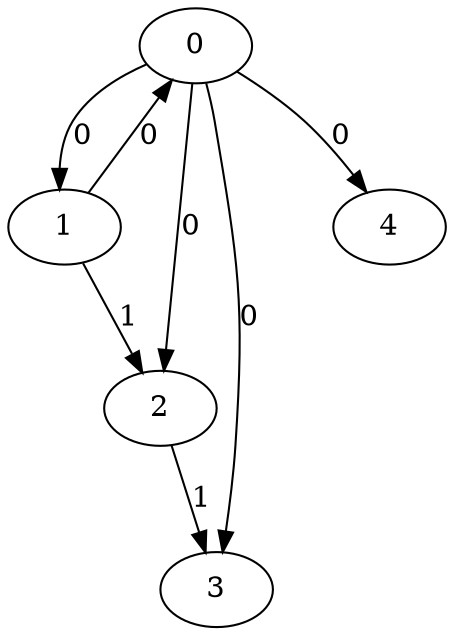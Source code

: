 // Source:77 Canonical: -1 0 0 0 0 0 -1 1 -1 -1 -1 -1 -1 1 -1 -1 -1 -1 -1 -1 -1 -1 -1 -1 -1
digraph HRA_from_77_graph_000 {
  0 -> 1 [label="0"];
  0 -> 2 [label="0"];
  0 -> 3 [label="0"];
  1 -> 0 [label="0"];
  1 -> 2 [label="1"];
  2 -> 3 [label="1"];
  0 -> 4 [label="0"];
}

// Source:77 Canonical: -1 0 0 0 0 0 -1 1 -1 -1 -1 -1 -1 1 -1 -1 -1 -1 -1 -1 0 -1 -1 -1 -1
digraph HRA_from_77_graph_001 {
  0 -> 1 [label="0"];
  0 -> 2 [label="0"];
  0 -> 3 [label="0"];
  1 -> 0 [label="0"];
  1 -> 2 [label="1"];
  2 -> 3 [label="1"];
  0 -> 4 [label="0"];
  4 -> 0 [label="0"];
}

// Source:77 Canonical: -1 0 0 0 -1 0 -1 1 -1 0 -1 -1 -1 1 -1 -1 -1 -1 -1 -1 -1 -1 -1 -1 -1
digraph HRA_from_77_graph_002 {
  0 -> 1 [label="0"];
  0 -> 2 [label="0"];
  0 -> 3 [label="0"];
  1 -> 0 [label="0"];
  1 -> 2 [label="1"];
  2 -> 3 [label="1"];
  1 -> 4 [label="0"];
}

// Source:77 Canonical: -1 0 0 0 0 0 -1 1 -1 0 -1 -1 -1 1 -1 -1 -1 -1 -1 -1 -1 -1 -1 -1 -1
digraph HRA_from_77_graph_003 {
  0 -> 1 [label="0"];
  0 -> 2 [label="0"];
  0 -> 3 [label="0"];
  1 -> 0 [label="0"];
  1 -> 2 [label="1"];
  2 -> 3 [label="1"];
  0 -> 4 [label="0"];
  1 -> 4 [label="0"];
}

// Source:77 Canonical: -1 0 0 0 -1 0 -1 1 -1 0 -1 -1 -1 1 -1 -1 -1 -1 -1 -1 0 -1 -1 -1 -1
digraph HRA_from_77_graph_004 {
  0 -> 1 [label="0"];
  0 -> 2 [label="0"];
  0 -> 3 [label="0"];
  1 -> 0 [label="0"];
  1 -> 2 [label="1"];
  2 -> 3 [label="1"];
  4 -> 0 [label="0"];
  1 -> 4 [label="0"];
}

// Source:77 Canonical: -1 0 0 0 0 0 -1 1 -1 0 -1 -1 -1 1 -1 -1 -1 -1 -1 -1 0 -1 -1 -1 -1
digraph HRA_from_77_graph_005 {
  0 -> 1 [label="0"];
  0 -> 2 [label="0"];
  0 -> 3 [label="0"];
  1 -> 0 [label="0"];
  1 -> 2 [label="1"];
  2 -> 3 [label="1"];
  0 -> 4 [label="0"];
  4 -> 0 [label="0"];
  1 -> 4 [label="0"];
}

// Source:77 Canonical: -1 0 0 0 0 0 -1 1 -1 -1 -1 -1 -1 1 -1 -1 -1 -1 -1 -1 -1 0 -1 -1 -1
digraph HRA_from_77_graph_006 {
  0 -> 1 [label="0"];
  0 -> 2 [label="0"];
  0 -> 3 [label="0"];
  1 -> 0 [label="0"];
  1 -> 2 [label="1"];
  2 -> 3 [label="1"];
  0 -> 4 [label="0"];
  4 -> 1 [label="0"];
}

// Source:77 Canonical: -1 0 0 0 0 0 -1 1 -1 -1 -1 -1 -1 1 -1 -1 -1 -1 -1 -1 0 0 -1 -1 -1
digraph HRA_from_77_graph_007 {
  0 -> 1 [label="0"];
  0 -> 2 [label="0"];
  0 -> 3 [label="0"];
  1 -> 0 [label="0"];
  1 -> 2 [label="1"];
  2 -> 3 [label="1"];
  0 -> 4 [label="0"];
  4 -> 0 [label="0"];
  4 -> 1 [label="0"];
}

// Source:77 Canonical: -1 0 0 0 -1 0 -1 1 -1 0 -1 -1 -1 1 -1 -1 -1 -1 -1 -1 -1 0 -1 -1 -1
digraph HRA_from_77_graph_008 {
  0 -> 1 [label="0"];
  0 -> 2 [label="0"];
  0 -> 3 [label="0"];
  1 -> 0 [label="0"];
  1 -> 2 [label="1"];
  2 -> 3 [label="1"];
  1 -> 4 [label="0"];
  4 -> 1 [label="0"];
}

// Source:77 Canonical: -1 0 0 0 0 0 -1 1 -1 0 -1 -1 -1 1 -1 -1 -1 -1 -1 -1 -1 0 -1 -1 -1
digraph HRA_from_77_graph_009 {
  0 -> 1 [label="0"];
  0 -> 2 [label="0"];
  0 -> 3 [label="0"];
  1 -> 0 [label="0"];
  1 -> 2 [label="1"];
  2 -> 3 [label="1"];
  0 -> 4 [label="0"];
  1 -> 4 [label="0"];
  4 -> 1 [label="0"];
}

// Source:77 Canonical: -1 0 0 0 -1 0 -1 1 -1 0 -1 -1 -1 1 -1 -1 -1 -1 -1 -1 0 0 -1 -1 -1
digraph HRA_from_77_graph_010 {
  0 -> 1 [label="0"];
  0 -> 2 [label="0"];
  0 -> 3 [label="0"];
  1 -> 0 [label="0"];
  1 -> 2 [label="1"];
  2 -> 3 [label="1"];
  4 -> 0 [label="0"];
  1 -> 4 [label="0"];
  4 -> 1 [label="0"];
}

// Source:77 Canonical: -1 0 0 0 0 0 -1 1 -1 0 -1 -1 -1 1 -1 -1 -1 -1 -1 -1 0 0 -1 -1 -1
digraph HRA_from_77_graph_011 {
  0 -> 1 [label="0"];
  0 -> 2 [label="0"];
  0 -> 3 [label="0"];
  1 -> 0 [label="0"];
  1 -> 2 [label="1"];
  2 -> 3 [label="1"];
  0 -> 4 [label="0"];
  4 -> 0 [label="0"];
  1 -> 4 [label="0"];
  4 -> 1 [label="0"];
}

// Source:77 Canonical: -1 0 0 0 -1 0 -1 1 -1 -1 -1 -1 -1 1 0 -1 -1 -1 -1 -1 -1 -1 -1 -1 -1
digraph HRA_from_77_graph_012 {
  0 -> 1 [label="0"];
  0 -> 2 [label="0"];
  0 -> 3 [label="0"];
  1 -> 0 [label="0"];
  1 -> 2 [label="1"];
  2 -> 3 [label="1"];
  2 -> 4 [label="0"];
}

// Source:77 Canonical: -1 0 0 0 0 0 -1 1 -1 -1 -1 -1 -1 1 0 -1 -1 -1 -1 -1 -1 -1 -1 -1 -1
digraph HRA_from_77_graph_013 {
  0 -> 1 [label="0"];
  0 -> 2 [label="0"];
  0 -> 3 [label="0"];
  1 -> 0 [label="0"];
  1 -> 2 [label="1"];
  2 -> 3 [label="1"];
  0 -> 4 [label="0"];
  2 -> 4 [label="0"];
}

// Source:77 Canonical: -1 0 0 0 -1 0 -1 1 -1 -1 -1 -1 -1 1 0 -1 -1 -1 -1 -1 0 -1 -1 -1 -1
digraph HRA_from_77_graph_014 {
  0 -> 1 [label="0"];
  0 -> 2 [label="0"];
  0 -> 3 [label="0"];
  1 -> 0 [label="0"];
  1 -> 2 [label="1"];
  2 -> 3 [label="1"];
  4 -> 0 [label="0"];
  2 -> 4 [label="0"];
}

// Source:77 Canonical: -1 0 0 0 0 0 -1 1 -1 -1 -1 -1 -1 1 0 -1 -1 -1 -1 -1 0 -1 -1 -1 -1
digraph HRA_from_77_graph_015 {
  0 -> 1 [label="0"];
  0 -> 2 [label="0"];
  0 -> 3 [label="0"];
  1 -> 0 [label="0"];
  1 -> 2 [label="1"];
  2 -> 3 [label="1"];
  0 -> 4 [label="0"];
  4 -> 0 [label="0"];
  2 -> 4 [label="0"];
}

// Source:77 Canonical: -1 0 0 0 -1 0 -1 1 -1 0 -1 -1 -1 1 0 -1 -1 -1 -1 -1 -1 -1 -1 -1 -1
digraph HRA_from_77_graph_016 {
  0 -> 1 [label="0"];
  0 -> 2 [label="0"];
  0 -> 3 [label="0"];
  1 -> 0 [label="0"];
  1 -> 2 [label="1"];
  2 -> 3 [label="1"];
  1 -> 4 [label="0"];
  2 -> 4 [label="0"];
}

// Source:77 Canonical: -1 0 0 0 0 0 -1 1 -1 0 -1 -1 -1 1 0 -1 -1 -1 -1 -1 -1 -1 -1 -1 -1
digraph HRA_from_77_graph_017 {
  0 -> 1 [label="0"];
  0 -> 2 [label="0"];
  0 -> 3 [label="0"];
  1 -> 0 [label="0"];
  1 -> 2 [label="1"];
  2 -> 3 [label="1"];
  0 -> 4 [label="0"];
  1 -> 4 [label="0"];
  2 -> 4 [label="0"];
}

// Source:77 Canonical: -1 0 0 0 -1 0 -1 1 -1 0 -1 -1 -1 1 0 -1 -1 -1 -1 -1 0 -1 -1 -1 -1
digraph HRA_from_77_graph_018 {
  0 -> 1 [label="0"];
  0 -> 2 [label="0"];
  0 -> 3 [label="0"];
  1 -> 0 [label="0"];
  1 -> 2 [label="1"];
  2 -> 3 [label="1"];
  4 -> 0 [label="0"];
  1 -> 4 [label="0"];
  2 -> 4 [label="0"];
}

// Source:77 Canonical: -1 0 0 0 0 0 -1 1 -1 0 -1 -1 -1 1 0 -1 -1 -1 -1 -1 0 -1 -1 -1 -1
digraph HRA_from_77_graph_019 {
  0 -> 1 [label="0"];
  0 -> 2 [label="0"];
  0 -> 3 [label="0"];
  1 -> 0 [label="0"];
  1 -> 2 [label="1"];
  2 -> 3 [label="1"];
  0 -> 4 [label="0"];
  4 -> 0 [label="0"];
  1 -> 4 [label="0"];
  2 -> 4 [label="0"];
}

// Source:77 Canonical: -1 0 0 0 -1 0 -1 1 -1 -1 -1 -1 -1 1 0 -1 -1 -1 -1 -1 -1 0 -1 -1 -1
digraph HRA_from_77_graph_020 {
  0 -> 1 [label="0"];
  0 -> 2 [label="0"];
  0 -> 3 [label="0"];
  1 -> 0 [label="0"];
  1 -> 2 [label="1"];
  2 -> 3 [label="1"];
  4 -> 1 [label="0"];
  2 -> 4 [label="0"];
}

// Source:77 Canonical: -1 0 0 0 0 0 -1 1 -1 -1 -1 -1 -1 1 0 -1 -1 -1 -1 -1 -1 0 -1 -1 -1
digraph HRA_from_77_graph_021 {
  0 -> 1 [label="0"];
  0 -> 2 [label="0"];
  0 -> 3 [label="0"];
  1 -> 0 [label="0"];
  1 -> 2 [label="1"];
  2 -> 3 [label="1"];
  0 -> 4 [label="0"];
  4 -> 1 [label="0"];
  2 -> 4 [label="0"];
}

// Source:77 Canonical: -1 0 0 0 -1 0 -1 1 -1 -1 -1 -1 -1 1 0 -1 -1 -1 -1 -1 0 0 -1 -1 -1
digraph HRA_from_77_graph_022 {
  0 -> 1 [label="0"];
  0 -> 2 [label="0"];
  0 -> 3 [label="0"];
  1 -> 0 [label="0"];
  1 -> 2 [label="1"];
  2 -> 3 [label="1"];
  4 -> 0 [label="0"];
  4 -> 1 [label="0"];
  2 -> 4 [label="0"];
}

// Source:77 Canonical: -1 0 0 0 0 0 -1 1 -1 -1 -1 -1 -1 1 0 -1 -1 -1 -1 -1 0 0 -1 -1 -1
digraph HRA_from_77_graph_023 {
  0 -> 1 [label="0"];
  0 -> 2 [label="0"];
  0 -> 3 [label="0"];
  1 -> 0 [label="0"];
  1 -> 2 [label="1"];
  2 -> 3 [label="1"];
  0 -> 4 [label="0"];
  4 -> 0 [label="0"];
  4 -> 1 [label="0"];
  2 -> 4 [label="0"];
}

// Source:77 Canonical: -1 0 0 0 -1 0 -1 1 -1 0 -1 -1 -1 1 0 -1 -1 -1 -1 -1 -1 0 -1 -1 -1
digraph HRA_from_77_graph_024 {
  0 -> 1 [label="0"];
  0 -> 2 [label="0"];
  0 -> 3 [label="0"];
  1 -> 0 [label="0"];
  1 -> 2 [label="1"];
  2 -> 3 [label="1"];
  1 -> 4 [label="0"];
  4 -> 1 [label="0"];
  2 -> 4 [label="0"];
}

// Source:77 Canonical: -1 0 0 0 0 0 -1 1 -1 0 -1 -1 -1 1 0 -1 -1 -1 -1 -1 -1 0 -1 -1 -1
digraph HRA_from_77_graph_025 {
  0 -> 1 [label="0"];
  0 -> 2 [label="0"];
  0 -> 3 [label="0"];
  1 -> 0 [label="0"];
  1 -> 2 [label="1"];
  2 -> 3 [label="1"];
  0 -> 4 [label="0"];
  1 -> 4 [label="0"];
  4 -> 1 [label="0"];
  2 -> 4 [label="0"];
}

// Source:77 Canonical: -1 0 0 0 -1 0 -1 1 -1 0 -1 -1 -1 1 0 -1 -1 -1 -1 -1 0 0 -1 -1 -1
digraph HRA_from_77_graph_026 {
  0 -> 1 [label="0"];
  0 -> 2 [label="0"];
  0 -> 3 [label="0"];
  1 -> 0 [label="0"];
  1 -> 2 [label="1"];
  2 -> 3 [label="1"];
  4 -> 0 [label="0"];
  1 -> 4 [label="0"];
  4 -> 1 [label="0"];
  2 -> 4 [label="0"];
}

// Source:77 Canonical: -1 0 0 0 0 0 -1 1 -1 0 -1 -1 -1 1 0 -1 -1 -1 -1 -1 0 0 -1 -1 -1
digraph HRA_from_77_graph_027 {
  0 -> 1 [label="0"];
  0 -> 2 [label="0"];
  0 -> 3 [label="0"];
  1 -> 0 [label="0"];
  1 -> 2 [label="1"];
  2 -> 3 [label="1"];
  0 -> 4 [label="0"];
  4 -> 0 [label="0"];
  1 -> 4 [label="0"];
  4 -> 1 [label="0"];
  2 -> 4 [label="0"];
}

// Source:77 Canonical: -1 0 0 0 0 0 -1 1 -1 -1 -1 -1 -1 1 -1 -1 -1 -1 -1 -1 -1 -1 0 -1 -1
digraph HRA_from_77_graph_028 {
  0 -> 1 [label="0"];
  0 -> 2 [label="0"];
  0 -> 3 [label="0"];
  1 -> 0 [label="0"];
  1 -> 2 [label="1"];
  2 -> 3 [label="1"];
  0 -> 4 [label="0"];
  4 -> 2 [label="0"];
}

// Source:77 Canonical: -1 0 0 0 0 0 -1 1 -1 -1 -1 -1 -1 1 -1 -1 -1 -1 -1 -1 0 -1 0 -1 -1
digraph HRA_from_77_graph_029 {
  0 -> 1 [label="0"];
  0 -> 2 [label="0"];
  0 -> 3 [label="0"];
  1 -> 0 [label="0"];
  1 -> 2 [label="1"];
  2 -> 3 [label="1"];
  0 -> 4 [label="0"];
  4 -> 0 [label="0"];
  4 -> 2 [label="0"];
}

// Source:77 Canonical: -1 0 0 0 -1 0 -1 1 -1 0 -1 -1 -1 1 -1 -1 -1 -1 -1 -1 -1 -1 0 -1 -1
digraph HRA_from_77_graph_030 {
  0 -> 1 [label="0"];
  0 -> 2 [label="0"];
  0 -> 3 [label="0"];
  1 -> 0 [label="0"];
  1 -> 2 [label="1"];
  2 -> 3 [label="1"];
  1 -> 4 [label="0"];
  4 -> 2 [label="0"];
}

// Source:77 Canonical: -1 0 0 0 0 0 -1 1 -1 0 -1 -1 -1 1 -1 -1 -1 -1 -1 -1 -1 -1 0 -1 -1
digraph HRA_from_77_graph_031 {
  0 -> 1 [label="0"];
  0 -> 2 [label="0"];
  0 -> 3 [label="0"];
  1 -> 0 [label="0"];
  1 -> 2 [label="1"];
  2 -> 3 [label="1"];
  0 -> 4 [label="0"];
  1 -> 4 [label="0"];
  4 -> 2 [label="0"];
}

// Source:77 Canonical: -1 0 0 0 -1 0 -1 1 -1 0 -1 -1 -1 1 -1 -1 -1 -1 -1 -1 0 -1 0 -1 -1
digraph HRA_from_77_graph_032 {
  0 -> 1 [label="0"];
  0 -> 2 [label="0"];
  0 -> 3 [label="0"];
  1 -> 0 [label="0"];
  1 -> 2 [label="1"];
  2 -> 3 [label="1"];
  4 -> 0 [label="0"];
  1 -> 4 [label="0"];
  4 -> 2 [label="0"];
}

// Source:77 Canonical: -1 0 0 0 0 0 -1 1 -1 0 -1 -1 -1 1 -1 -1 -1 -1 -1 -1 0 -1 0 -1 -1
digraph HRA_from_77_graph_033 {
  0 -> 1 [label="0"];
  0 -> 2 [label="0"];
  0 -> 3 [label="0"];
  1 -> 0 [label="0"];
  1 -> 2 [label="1"];
  2 -> 3 [label="1"];
  0 -> 4 [label="0"];
  4 -> 0 [label="0"];
  1 -> 4 [label="0"];
  4 -> 2 [label="0"];
}

// Source:77 Canonical: -1 0 0 0 0 0 -1 1 -1 -1 -1 -1 -1 1 -1 -1 -1 -1 -1 -1 -1 0 0 -1 -1
digraph HRA_from_77_graph_034 {
  0 -> 1 [label="0"];
  0 -> 2 [label="0"];
  0 -> 3 [label="0"];
  1 -> 0 [label="0"];
  1 -> 2 [label="1"];
  2 -> 3 [label="1"];
  0 -> 4 [label="0"];
  4 -> 1 [label="0"];
  4 -> 2 [label="0"];
}

// Source:77 Canonical: -1 0 0 0 0 0 -1 1 -1 -1 -1 -1 -1 1 -1 -1 -1 -1 -1 -1 0 0 0 -1 -1
digraph HRA_from_77_graph_035 {
  0 -> 1 [label="0"];
  0 -> 2 [label="0"];
  0 -> 3 [label="0"];
  1 -> 0 [label="0"];
  1 -> 2 [label="1"];
  2 -> 3 [label="1"];
  0 -> 4 [label="0"];
  4 -> 0 [label="0"];
  4 -> 1 [label="0"];
  4 -> 2 [label="0"];
}

// Source:77 Canonical: -1 0 0 0 -1 0 -1 1 -1 0 -1 -1 -1 1 -1 -1 -1 -1 -1 -1 -1 0 0 -1 -1
digraph HRA_from_77_graph_036 {
  0 -> 1 [label="0"];
  0 -> 2 [label="0"];
  0 -> 3 [label="0"];
  1 -> 0 [label="0"];
  1 -> 2 [label="1"];
  2 -> 3 [label="1"];
  1 -> 4 [label="0"];
  4 -> 1 [label="0"];
  4 -> 2 [label="0"];
}

// Source:77 Canonical: -1 0 0 0 0 0 -1 1 -1 0 -1 -1 -1 1 -1 -1 -1 -1 -1 -1 -1 0 0 -1 -1
digraph HRA_from_77_graph_037 {
  0 -> 1 [label="0"];
  0 -> 2 [label="0"];
  0 -> 3 [label="0"];
  1 -> 0 [label="0"];
  1 -> 2 [label="1"];
  2 -> 3 [label="1"];
  0 -> 4 [label="0"];
  1 -> 4 [label="0"];
  4 -> 1 [label="0"];
  4 -> 2 [label="0"];
}

// Source:77 Canonical: -1 0 0 0 -1 0 -1 1 -1 0 -1 -1 -1 1 -1 -1 -1 -1 -1 -1 0 0 0 -1 -1
digraph HRA_from_77_graph_038 {
  0 -> 1 [label="0"];
  0 -> 2 [label="0"];
  0 -> 3 [label="0"];
  1 -> 0 [label="0"];
  1 -> 2 [label="1"];
  2 -> 3 [label="1"];
  4 -> 0 [label="0"];
  1 -> 4 [label="0"];
  4 -> 1 [label="0"];
  4 -> 2 [label="0"];
}

// Source:77 Canonical: -1 0 0 0 0 0 -1 1 -1 0 -1 -1 -1 1 -1 -1 -1 -1 -1 -1 0 0 0 -1 -1
digraph HRA_from_77_graph_039 {
  0 -> 1 [label="0"];
  0 -> 2 [label="0"];
  0 -> 3 [label="0"];
  1 -> 0 [label="0"];
  1 -> 2 [label="1"];
  2 -> 3 [label="1"];
  0 -> 4 [label="0"];
  4 -> 0 [label="0"];
  1 -> 4 [label="0"];
  4 -> 1 [label="0"];
  4 -> 2 [label="0"];
}

// Source:77 Canonical: -1 0 0 0 -1 0 -1 1 -1 -1 -1 -1 -1 1 0 -1 -1 -1 -1 -1 -1 -1 0 -1 -1
digraph HRA_from_77_graph_040 {
  0 -> 1 [label="0"];
  0 -> 2 [label="0"];
  0 -> 3 [label="0"];
  1 -> 0 [label="0"];
  1 -> 2 [label="1"];
  2 -> 3 [label="1"];
  2 -> 4 [label="0"];
  4 -> 2 [label="0"];
}

// Source:77 Canonical: -1 0 0 0 0 0 -1 1 -1 -1 -1 -1 -1 1 0 -1 -1 -1 -1 -1 -1 -1 0 -1 -1
digraph HRA_from_77_graph_041 {
  0 -> 1 [label="0"];
  0 -> 2 [label="0"];
  0 -> 3 [label="0"];
  1 -> 0 [label="0"];
  1 -> 2 [label="1"];
  2 -> 3 [label="1"];
  0 -> 4 [label="0"];
  2 -> 4 [label="0"];
  4 -> 2 [label="0"];
}

// Source:77 Canonical: -1 0 0 0 -1 0 -1 1 -1 -1 -1 -1 -1 1 0 -1 -1 -1 -1 -1 0 -1 0 -1 -1
digraph HRA_from_77_graph_042 {
  0 -> 1 [label="0"];
  0 -> 2 [label="0"];
  0 -> 3 [label="0"];
  1 -> 0 [label="0"];
  1 -> 2 [label="1"];
  2 -> 3 [label="1"];
  4 -> 0 [label="0"];
  2 -> 4 [label="0"];
  4 -> 2 [label="0"];
}

// Source:77 Canonical: -1 0 0 0 0 0 -1 1 -1 -1 -1 -1 -1 1 0 -1 -1 -1 -1 -1 0 -1 0 -1 -1
digraph HRA_from_77_graph_043 {
  0 -> 1 [label="0"];
  0 -> 2 [label="0"];
  0 -> 3 [label="0"];
  1 -> 0 [label="0"];
  1 -> 2 [label="1"];
  2 -> 3 [label="1"];
  0 -> 4 [label="0"];
  4 -> 0 [label="0"];
  2 -> 4 [label="0"];
  4 -> 2 [label="0"];
}

// Source:77 Canonical: -1 0 0 0 -1 0 -1 1 -1 0 -1 -1 -1 1 0 -1 -1 -1 -1 -1 -1 -1 0 -1 -1
digraph HRA_from_77_graph_044 {
  0 -> 1 [label="0"];
  0 -> 2 [label="0"];
  0 -> 3 [label="0"];
  1 -> 0 [label="0"];
  1 -> 2 [label="1"];
  2 -> 3 [label="1"];
  1 -> 4 [label="0"];
  2 -> 4 [label="0"];
  4 -> 2 [label="0"];
}

// Source:77 Canonical: -1 0 0 0 0 0 -1 1 -1 0 -1 -1 -1 1 0 -1 -1 -1 -1 -1 -1 -1 0 -1 -1
digraph HRA_from_77_graph_045 {
  0 -> 1 [label="0"];
  0 -> 2 [label="0"];
  0 -> 3 [label="0"];
  1 -> 0 [label="0"];
  1 -> 2 [label="1"];
  2 -> 3 [label="1"];
  0 -> 4 [label="0"];
  1 -> 4 [label="0"];
  2 -> 4 [label="0"];
  4 -> 2 [label="0"];
}

// Source:77 Canonical: -1 0 0 0 -1 0 -1 1 -1 0 -1 -1 -1 1 0 -1 -1 -1 -1 -1 0 -1 0 -1 -1
digraph HRA_from_77_graph_046 {
  0 -> 1 [label="0"];
  0 -> 2 [label="0"];
  0 -> 3 [label="0"];
  1 -> 0 [label="0"];
  1 -> 2 [label="1"];
  2 -> 3 [label="1"];
  4 -> 0 [label="0"];
  1 -> 4 [label="0"];
  2 -> 4 [label="0"];
  4 -> 2 [label="0"];
}

// Source:77 Canonical: -1 0 0 0 0 0 -1 1 -1 0 -1 -1 -1 1 0 -1 -1 -1 -1 -1 0 -1 0 -1 -1
digraph HRA_from_77_graph_047 {
  0 -> 1 [label="0"];
  0 -> 2 [label="0"];
  0 -> 3 [label="0"];
  1 -> 0 [label="0"];
  1 -> 2 [label="1"];
  2 -> 3 [label="1"];
  0 -> 4 [label="0"];
  4 -> 0 [label="0"];
  1 -> 4 [label="0"];
  2 -> 4 [label="0"];
  4 -> 2 [label="0"];
}

// Source:77 Canonical: -1 0 0 0 -1 0 -1 1 -1 -1 -1 -1 -1 1 0 -1 -1 -1 -1 -1 -1 0 0 -1 -1
digraph HRA_from_77_graph_048 {
  0 -> 1 [label="0"];
  0 -> 2 [label="0"];
  0 -> 3 [label="0"];
  1 -> 0 [label="0"];
  1 -> 2 [label="1"];
  2 -> 3 [label="1"];
  4 -> 1 [label="0"];
  2 -> 4 [label="0"];
  4 -> 2 [label="0"];
}

// Source:77 Canonical: -1 0 0 0 0 0 -1 1 -1 -1 -1 -1 -1 1 0 -1 -1 -1 -1 -1 -1 0 0 -1 -1
digraph HRA_from_77_graph_049 {
  0 -> 1 [label="0"];
  0 -> 2 [label="0"];
  0 -> 3 [label="0"];
  1 -> 0 [label="0"];
  1 -> 2 [label="1"];
  2 -> 3 [label="1"];
  0 -> 4 [label="0"];
  4 -> 1 [label="0"];
  2 -> 4 [label="0"];
  4 -> 2 [label="0"];
}

// Source:77 Canonical: -1 0 0 0 -1 0 -1 1 -1 -1 -1 -1 -1 1 0 -1 -1 -1 -1 -1 0 0 0 -1 -1
digraph HRA_from_77_graph_050 {
  0 -> 1 [label="0"];
  0 -> 2 [label="0"];
  0 -> 3 [label="0"];
  1 -> 0 [label="0"];
  1 -> 2 [label="1"];
  2 -> 3 [label="1"];
  4 -> 0 [label="0"];
  4 -> 1 [label="0"];
  2 -> 4 [label="0"];
  4 -> 2 [label="0"];
}

// Source:77 Canonical: -1 0 0 0 0 0 -1 1 -1 -1 -1 -1 -1 1 0 -1 -1 -1 -1 -1 0 0 0 -1 -1
digraph HRA_from_77_graph_051 {
  0 -> 1 [label="0"];
  0 -> 2 [label="0"];
  0 -> 3 [label="0"];
  1 -> 0 [label="0"];
  1 -> 2 [label="1"];
  2 -> 3 [label="1"];
  0 -> 4 [label="0"];
  4 -> 0 [label="0"];
  4 -> 1 [label="0"];
  2 -> 4 [label="0"];
  4 -> 2 [label="0"];
}

// Source:77 Canonical: -1 0 0 0 -1 0 -1 1 -1 0 -1 -1 -1 1 0 -1 -1 -1 -1 -1 -1 0 0 -1 -1
digraph HRA_from_77_graph_052 {
  0 -> 1 [label="0"];
  0 -> 2 [label="0"];
  0 -> 3 [label="0"];
  1 -> 0 [label="0"];
  1 -> 2 [label="1"];
  2 -> 3 [label="1"];
  1 -> 4 [label="0"];
  4 -> 1 [label="0"];
  2 -> 4 [label="0"];
  4 -> 2 [label="0"];
}

// Source:77 Canonical: -1 0 0 0 0 0 -1 1 -1 0 -1 -1 -1 1 0 -1 -1 -1 -1 -1 -1 0 0 -1 -1
digraph HRA_from_77_graph_053 {
  0 -> 1 [label="0"];
  0 -> 2 [label="0"];
  0 -> 3 [label="0"];
  1 -> 0 [label="0"];
  1 -> 2 [label="1"];
  2 -> 3 [label="1"];
  0 -> 4 [label="0"];
  1 -> 4 [label="0"];
  4 -> 1 [label="0"];
  2 -> 4 [label="0"];
  4 -> 2 [label="0"];
}

// Source:77 Canonical: -1 0 0 0 -1 0 -1 1 -1 0 -1 -1 -1 1 0 -1 -1 -1 -1 -1 0 0 0 -1 -1
digraph HRA_from_77_graph_054 {
  0 -> 1 [label="0"];
  0 -> 2 [label="0"];
  0 -> 3 [label="0"];
  1 -> 0 [label="0"];
  1 -> 2 [label="1"];
  2 -> 3 [label="1"];
  4 -> 0 [label="0"];
  1 -> 4 [label="0"];
  4 -> 1 [label="0"];
  2 -> 4 [label="0"];
  4 -> 2 [label="0"];
}

// Source:77 Canonical: -1 0 0 0 0 0 -1 1 -1 0 -1 -1 -1 1 0 -1 -1 -1 -1 -1 0 0 0 -1 -1
digraph HRA_from_77_graph_055 {
  0 -> 1 [label="0"];
  0 -> 2 [label="0"];
  0 -> 3 [label="0"];
  1 -> 0 [label="0"];
  1 -> 2 [label="1"];
  2 -> 3 [label="1"];
  0 -> 4 [label="0"];
  4 -> 0 [label="0"];
  1 -> 4 [label="0"];
  4 -> 1 [label="0"];
  2 -> 4 [label="0"];
  4 -> 2 [label="0"];
}

// Source:77 Canonical: -1 0 0 0 -1 0 -1 1 -1 -1 -1 -1 -1 1 -1 -1 -1 -1 -1 0 -1 -1 -1 -1 -1
digraph HRA_from_77_graph_056 {
  0 -> 1 [label="0"];
  0 -> 2 [label="0"];
  0 -> 3 [label="0"];
  1 -> 0 [label="0"];
  1 -> 2 [label="1"];
  2 -> 3 [label="1"];
  3 -> 4 [label="0"];
}

// Source:77 Canonical: -1 0 0 0 0 0 -1 1 -1 -1 -1 -1 -1 1 -1 -1 -1 -1 -1 0 -1 -1 -1 -1 -1
digraph HRA_from_77_graph_057 {
  0 -> 1 [label="0"];
  0 -> 2 [label="0"];
  0 -> 3 [label="0"];
  1 -> 0 [label="0"];
  1 -> 2 [label="1"];
  2 -> 3 [label="1"];
  0 -> 4 [label="0"];
  3 -> 4 [label="0"];
}

// Source:77 Canonical: -1 0 0 0 -1 0 -1 1 -1 -1 -1 -1 -1 1 -1 -1 -1 -1 -1 0 0 -1 -1 -1 -1
digraph HRA_from_77_graph_058 {
  0 -> 1 [label="0"];
  0 -> 2 [label="0"];
  0 -> 3 [label="0"];
  1 -> 0 [label="0"];
  1 -> 2 [label="1"];
  2 -> 3 [label="1"];
  4 -> 0 [label="0"];
  3 -> 4 [label="0"];
}

// Source:77 Canonical: -1 0 0 0 0 0 -1 1 -1 -1 -1 -1 -1 1 -1 -1 -1 -1 -1 0 0 -1 -1 -1 -1
digraph HRA_from_77_graph_059 {
  0 -> 1 [label="0"];
  0 -> 2 [label="0"];
  0 -> 3 [label="0"];
  1 -> 0 [label="0"];
  1 -> 2 [label="1"];
  2 -> 3 [label="1"];
  0 -> 4 [label="0"];
  4 -> 0 [label="0"];
  3 -> 4 [label="0"];
}

// Source:77 Canonical: -1 0 0 0 -1 0 -1 1 -1 0 -1 -1 -1 1 -1 -1 -1 -1 -1 0 -1 -1 -1 -1 -1
digraph HRA_from_77_graph_060 {
  0 -> 1 [label="0"];
  0 -> 2 [label="0"];
  0 -> 3 [label="0"];
  1 -> 0 [label="0"];
  1 -> 2 [label="1"];
  2 -> 3 [label="1"];
  1 -> 4 [label="0"];
  3 -> 4 [label="0"];
}

// Source:77 Canonical: -1 0 0 0 0 0 -1 1 -1 0 -1 -1 -1 1 -1 -1 -1 -1 -1 0 -1 -1 -1 -1 -1
digraph HRA_from_77_graph_061 {
  0 -> 1 [label="0"];
  0 -> 2 [label="0"];
  0 -> 3 [label="0"];
  1 -> 0 [label="0"];
  1 -> 2 [label="1"];
  2 -> 3 [label="1"];
  0 -> 4 [label="0"];
  1 -> 4 [label="0"];
  3 -> 4 [label="0"];
}

// Source:77 Canonical: -1 0 0 0 -1 0 -1 1 -1 0 -1 -1 -1 1 -1 -1 -1 -1 -1 0 0 -1 -1 -1 -1
digraph HRA_from_77_graph_062 {
  0 -> 1 [label="0"];
  0 -> 2 [label="0"];
  0 -> 3 [label="0"];
  1 -> 0 [label="0"];
  1 -> 2 [label="1"];
  2 -> 3 [label="1"];
  4 -> 0 [label="0"];
  1 -> 4 [label="0"];
  3 -> 4 [label="0"];
}

// Source:77 Canonical: -1 0 0 0 0 0 -1 1 -1 0 -1 -1 -1 1 -1 -1 -1 -1 -1 0 0 -1 -1 -1 -1
digraph HRA_from_77_graph_063 {
  0 -> 1 [label="0"];
  0 -> 2 [label="0"];
  0 -> 3 [label="0"];
  1 -> 0 [label="0"];
  1 -> 2 [label="1"];
  2 -> 3 [label="1"];
  0 -> 4 [label="0"];
  4 -> 0 [label="0"];
  1 -> 4 [label="0"];
  3 -> 4 [label="0"];
}

// Source:77 Canonical: -1 0 0 0 -1 0 -1 1 -1 -1 -1 -1 -1 1 -1 -1 -1 -1 -1 0 -1 0 -1 -1 -1
digraph HRA_from_77_graph_064 {
  0 -> 1 [label="0"];
  0 -> 2 [label="0"];
  0 -> 3 [label="0"];
  1 -> 0 [label="0"];
  1 -> 2 [label="1"];
  2 -> 3 [label="1"];
  4 -> 1 [label="0"];
  3 -> 4 [label="0"];
}

// Source:77 Canonical: -1 0 0 0 0 0 -1 1 -1 -1 -1 -1 -1 1 -1 -1 -1 -1 -1 0 -1 0 -1 -1 -1
digraph HRA_from_77_graph_065 {
  0 -> 1 [label="0"];
  0 -> 2 [label="0"];
  0 -> 3 [label="0"];
  1 -> 0 [label="0"];
  1 -> 2 [label="1"];
  2 -> 3 [label="1"];
  0 -> 4 [label="0"];
  4 -> 1 [label="0"];
  3 -> 4 [label="0"];
}

// Source:77 Canonical: -1 0 0 0 -1 0 -1 1 -1 -1 -1 -1 -1 1 -1 -1 -1 -1 -1 0 0 0 -1 -1 -1
digraph HRA_from_77_graph_066 {
  0 -> 1 [label="0"];
  0 -> 2 [label="0"];
  0 -> 3 [label="0"];
  1 -> 0 [label="0"];
  1 -> 2 [label="1"];
  2 -> 3 [label="1"];
  4 -> 0 [label="0"];
  4 -> 1 [label="0"];
  3 -> 4 [label="0"];
}

// Source:77 Canonical: -1 0 0 0 0 0 -1 1 -1 -1 -1 -1 -1 1 -1 -1 -1 -1 -1 0 0 0 -1 -1 -1
digraph HRA_from_77_graph_067 {
  0 -> 1 [label="0"];
  0 -> 2 [label="0"];
  0 -> 3 [label="0"];
  1 -> 0 [label="0"];
  1 -> 2 [label="1"];
  2 -> 3 [label="1"];
  0 -> 4 [label="0"];
  4 -> 0 [label="0"];
  4 -> 1 [label="0"];
  3 -> 4 [label="0"];
}

// Source:77 Canonical: -1 0 0 0 -1 0 -1 1 -1 0 -1 -1 -1 1 -1 -1 -1 -1 -1 0 -1 0 -1 -1 -1
digraph HRA_from_77_graph_068 {
  0 -> 1 [label="0"];
  0 -> 2 [label="0"];
  0 -> 3 [label="0"];
  1 -> 0 [label="0"];
  1 -> 2 [label="1"];
  2 -> 3 [label="1"];
  1 -> 4 [label="0"];
  4 -> 1 [label="0"];
  3 -> 4 [label="0"];
}

// Source:77 Canonical: -1 0 0 0 0 0 -1 1 -1 0 -1 -1 -1 1 -1 -1 -1 -1 -1 0 -1 0 -1 -1 -1
digraph HRA_from_77_graph_069 {
  0 -> 1 [label="0"];
  0 -> 2 [label="0"];
  0 -> 3 [label="0"];
  1 -> 0 [label="0"];
  1 -> 2 [label="1"];
  2 -> 3 [label="1"];
  0 -> 4 [label="0"];
  1 -> 4 [label="0"];
  4 -> 1 [label="0"];
  3 -> 4 [label="0"];
}

// Source:77 Canonical: -1 0 0 0 -1 0 -1 1 -1 0 -1 -1 -1 1 -1 -1 -1 -1 -1 0 0 0 -1 -1 -1
digraph HRA_from_77_graph_070 {
  0 -> 1 [label="0"];
  0 -> 2 [label="0"];
  0 -> 3 [label="0"];
  1 -> 0 [label="0"];
  1 -> 2 [label="1"];
  2 -> 3 [label="1"];
  4 -> 0 [label="0"];
  1 -> 4 [label="0"];
  4 -> 1 [label="0"];
  3 -> 4 [label="0"];
}

// Source:77 Canonical: -1 0 0 0 0 0 -1 1 -1 0 -1 -1 -1 1 -1 -1 -1 -1 -1 0 0 0 -1 -1 -1
digraph HRA_from_77_graph_071 {
  0 -> 1 [label="0"];
  0 -> 2 [label="0"];
  0 -> 3 [label="0"];
  1 -> 0 [label="0"];
  1 -> 2 [label="1"];
  2 -> 3 [label="1"];
  0 -> 4 [label="0"];
  4 -> 0 [label="0"];
  1 -> 4 [label="0"];
  4 -> 1 [label="0"];
  3 -> 4 [label="0"];
}

// Source:77 Canonical: -1 0 0 0 -1 0 -1 1 -1 -1 -1 -1 -1 1 0 -1 -1 -1 -1 0 -1 -1 -1 -1 -1
digraph HRA_from_77_graph_072 {
  0 -> 1 [label="0"];
  0 -> 2 [label="0"];
  0 -> 3 [label="0"];
  1 -> 0 [label="0"];
  1 -> 2 [label="1"];
  2 -> 3 [label="1"];
  2 -> 4 [label="0"];
  3 -> 4 [label="0"];
}

// Source:77 Canonical: -1 0 0 0 0 0 -1 1 -1 -1 -1 -1 -1 1 0 -1 -1 -1 -1 0 -1 -1 -1 -1 -1
digraph HRA_from_77_graph_073 {
  0 -> 1 [label="0"];
  0 -> 2 [label="0"];
  0 -> 3 [label="0"];
  1 -> 0 [label="0"];
  1 -> 2 [label="1"];
  2 -> 3 [label="1"];
  0 -> 4 [label="0"];
  2 -> 4 [label="0"];
  3 -> 4 [label="0"];
}

// Source:77 Canonical: -1 0 0 0 -1 0 -1 1 -1 -1 -1 -1 -1 1 0 -1 -1 -1 -1 0 0 -1 -1 -1 -1
digraph HRA_from_77_graph_074 {
  0 -> 1 [label="0"];
  0 -> 2 [label="0"];
  0 -> 3 [label="0"];
  1 -> 0 [label="0"];
  1 -> 2 [label="1"];
  2 -> 3 [label="1"];
  4 -> 0 [label="0"];
  2 -> 4 [label="0"];
  3 -> 4 [label="0"];
}

// Source:77 Canonical: -1 0 0 0 0 0 -1 1 -1 -1 -1 -1 -1 1 0 -1 -1 -1 -1 0 0 -1 -1 -1 -1
digraph HRA_from_77_graph_075 {
  0 -> 1 [label="0"];
  0 -> 2 [label="0"];
  0 -> 3 [label="0"];
  1 -> 0 [label="0"];
  1 -> 2 [label="1"];
  2 -> 3 [label="1"];
  0 -> 4 [label="0"];
  4 -> 0 [label="0"];
  2 -> 4 [label="0"];
  3 -> 4 [label="0"];
}

// Source:77 Canonical: -1 0 0 0 -1 0 -1 1 -1 0 -1 -1 -1 1 0 -1 -1 -1 -1 0 -1 -1 -1 -1 -1
digraph HRA_from_77_graph_076 {
  0 -> 1 [label="0"];
  0 -> 2 [label="0"];
  0 -> 3 [label="0"];
  1 -> 0 [label="0"];
  1 -> 2 [label="1"];
  2 -> 3 [label="1"];
  1 -> 4 [label="0"];
  2 -> 4 [label="0"];
  3 -> 4 [label="0"];
}

// Source:77 Canonical: -1 0 0 0 0 0 -1 1 -1 0 -1 -1 -1 1 0 -1 -1 -1 -1 0 -1 -1 -1 -1 -1
digraph HRA_from_77_graph_077 {
  0 -> 1 [label="0"];
  0 -> 2 [label="0"];
  0 -> 3 [label="0"];
  1 -> 0 [label="0"];
  1 -> 2 [label="1"];
  2 -> 3 [label="1"];
  0 -> 4 [label="0"];
  1 -> 4 [label="0"];
  2 -> 4 [label="0"];
  3 -> 4 [label="0"];
}

// Source:77 Canonical: -1 0 0 0 -1 0 -1 1 -1 0 -1 -1 -1 1 0 -1 -1 -1 -1 0 0 -1 -1 -1 -1
digraph HRA_from_77_graph_078 {
  0 -> 1 [label="0"];
  0 -> 2 [label="0"];
  0 -> 3 [label="0"];
  1 -> 0 [label="0"];
  1 -> 2 [label="1"];
  2 -> 3 [label="1"];
  4 -> 0 [label="0"];
  1 -> 4 [label="0"];
  2 -> 4 [label="0"];
  3 -> 4 [label="0"];
}

// Source:77 Canonical: -1 0 0 0 0 0 -1 1 -1 0 -1 -1 -1 1 0 -1 -1 -1 -1 0 0 -1 -1 -1 -1
digraph HRA_from_77_graph_079 {
  0 -> 1 [label="0"];
  0 -> 2 [label="0"];
  0 -> 3 [label="0"];
  1 -> 0 [label="0"];
  1 -> 2 [label="1"];
  2 -> 3 [label="1"];
  0 -> 4 [label="0"];
  4 -> 0 [label="0"];
  1 -> 4 [label="0"];
  2 -> 4 [label="0"];
  3 -> 4 [label="0"];
}

// Source:77 Canonical: -1 0 0 0 -1 0 -1 1 -1 -1 -1 -1 -1 1 0 -1 -1 -1 -1 0 -1 0 -1 -1 -1
digraph HRA_from_77_graph_080 {
  0 -> 1 [label="0"];
  0 -> 2 [label="0"];
  0 -> 3 [label="0"];
  1 -> 0 [label="0"];
  1 -> 2 [label="1"];
  2 -> 3 [label="1"];
  4 -> 1 [label="0"];
  2 -> 4 [label="0"];
  3 -> 4 [label="0"];
}

// Source:77 Canonical: -1 0 0 0 0 0 -1 1 -1 -1 -1 -1 -1 1 0 -1 -1 -1 -1 0 -1 0 -1 -1 -1
digraph HRA_from_77_graph_081 {
  0 -> 1 [label="0"];
  0 -> 2 [label="0"];
  0 -> 3 [label="0"];
  1 -> 0 [label="0"];
  1 -> 2 [label="1"];
  2 -> 3 [label="1"];
  0 -> 4 [label="0"];
  4 -> 1 [label="0"];
  2 -> 4 [label="0"];
  3 -> 4 [label="0"];
}

// Source:77 Canonical: -1 0 0 0 -1 0 -1 1 -1 -1 -1 -1 -1 1 0 -1 -1 -1 -1 0 0 0 -1 -1 -1
digraph HRA_from_77_graph_082 {
  0 -> 1 [label="0"];
  0 -> 2 [label="0"];
  0 -> 3 [label="0"];
  1 -> 0 [label="0"];
  1 -> 2 [label="1"];
  2 -> 3 [label="1"];
  4 -> 0 [label="0"];
  4 -> 1 [label="0"];
  2 -> 4 [label="0"];
  3 -> 4 [label="0"];
}

// Source:77 Canonical: -1 0 0 0 0 0 -1 1 -1 -1 -1 -1 -1 1 0 -1 -1 -1 -1 0 0 0 -1 -1 -1
digraph HRA_from_77_graph_083 {
  0 -> 1 [label="0"];
  0 -> 2 [label="0"];
  0 -> 3 [label="0"];
  1 -> 0 [label="0"];
  1 -> 2 [label="1"];
  2 -> 3 [label="1"];
  0 -> 4 [label="0"];
  4 -> 0 [label="0"];
  4 -> 1 [label="0"];
  2 -> 4 [label="0"];
  3 -> 4 [label="0"];
}

// Source:77 Canonical: -1 0 0 0 -1 0 -1 1 -1 0 -1 -1 -1 1 0 -1 -1 -1 -1 0 -1 0 -1 -1 -1
digraph HRA_from_77_graph_084 {
  0 -> 1 [label="0"];
  0 -> 2 [label="0"];
  0 -> 3 [label="0"];
  1 -> 0 [label="0"];
  1 -> 2 [label="1"];
  2 -> 3 [label="1"];
  1 -> 4 [label="0"];
  4 -> 1 [label="0"];
  2 -> 4 [label="0"];
  3 -> 4 [label="0"];
}

// Source:77 Canonical: -1 0 0 0 0 0 -1 1 -1 0 -1 -1 -1 1 0 -1 -1 -1 -1 0 -1 0 -1 -1 -1
digraph HRA_from_77_graph_085 {
  0 -> 1 [label="0"];
  0 -> 2 [label="0"];
  0 -> 3 [label="0"];
  1 -> 0 [label="0"];
  1 -> 2 [label="1"];
  2 -> 3 [label="1"];
  0 -> 4 [label="0"];
  1 -> 4 [label="0"];
  4 -> 1 [label="0"];
  2 -> 4 [label="0"];
  3 -> 4 [label="0"];
}

// Source:77 Canonical: -1 0 0 0 -1 0 -1 1 -1 0 -1 -1 -1 1 0 -1 -1 -1 -1 0 0 0 -1 -1 -1
digraph HRA_from_77_graph_086 {
  0 -> 1 [label="0"];
  0 -> 2 [label="0"];
  0 -> 3 [label="0"];
  1 -> 0 [label="0"];
  1 -> 2 [label="1"];
  2 -> 3 [label="1"];
  4 -> 0 [label="0"];
  1 -> 4 [label="0"];
  4 -> 1 [label="0"];
  2 -> 4 [label="0"];
  3 -> 4 [label="0"];
}

// Source:77 Canonical: -1 0 0 0 0 0 -1 1 -1 0 -1 -1 -1 1 0 -1 -1 -1 -1 0 0 0 -1 -1 -1
digraph HRA_from_77_graph_087 {
  0 -> 1 [label="0"];
  0 -> 2 [label="0"];
  0 -> 3 [label="0"];
  1 -> 0 [label="0"];
  1 -> 2 [label="1"];
  2 -> 3 [label="1"];
  0 -> 4 [label="0"];
  4 -> 0 [label="0"];
  1 -> 4 [label="0"];
  4 -> 1 [label="0"];
  2 -> 4 [label="0"];
  3 -> 4 [label="0"];
}

// Source:77 Canonical: -1 0 0 0 -1 0 -1 1 -1 -1 -1 -1 -1 1 -1 -1 -1 -1 -1 0 -1 -1 0 -1 -1
digraph HRA_from_77_graph_088 {
  0 -> 1 [label="0"];
  0 -> 2 [label="0"];
  0 -> 3 [label="0"];
  1 -> 0 [label="0"];
  1 -> 2 [label="1"];
  2 -> 3 [label="1"];
  4 -> 2 [label="0"];
  3 -> 4 [label="0"];
}

// Source:77 Canonical: -1 0 0 0 0 0 -1 1 -1 -1 -1 -1 -1 1 -1 -1 -1 -1 -1 0 -1 -1 0 -1 -1
digraph HRA_from_77_graph_089 {
  0 -> 1 [label="0"];
  0 -> 2 [label="0"];
  0 -> 3 [label="0"];
  1 -> 0 [label="0"];
  1 -> 2 [label="1"];
  2 -> 3 [label="1"];
  0 -> 4 [label="0"];
  4 -> 2 [label="0"];
  3 -> 4 [label="0"];
}

// Source:77 Canonical: -1 0 0 0 -1 0 -1 1 -1 -1 -1 -1 -1 1 -1 -1 -1 -1 -1 0 0 -1 0 -1 -1
digraph HRA_from_77_graph_090 {
  0 -> 1 [label="0"];
  0 -> 2 [label="0"];
  0 -> 3 [label="0"];
  1 -> 0 [label="0"];
  1 -> 2 [label="1"];
  2 -> 3 [label="1"];
  4 -> 0 [label="0"];
  4 -> 2 [label="0"];
  3 -> 4 [label="0"];
}

// Source:77 Canonical: -1 0 0 0 0 0 -1 1 -1 -1 -1 -1 -1 1 -1 -1 -1 -1 -1 0 0 -1 0 -1 -1
digraph HRA_from_77_graph_091 {
  0 -> 1 [label="0"];
  0 -> 2 [label="0"];
  0 -> 3 [label="0"];
  1 -> 0 [label="0"];
  1 -> 2 [label="1"];
  2 -> 3 [label="1"];
  0 -> 4 [label="0"];
  4 -> 0 [label="0"];
  4 -> 2 [label="0"];
  3 -> 4 [label="0"];
}

// Source:77 Canonical: -1 0 0 0 -1 0 -1 1 -1 0 -1 -1 -1 1 -1 -1 -1 -1 -1 0 -1 -1 0 -1 -1
digraph HRA_from_77_graph_092 {
  0 -> 1 [label="0"];
  0 -> 2 [label="0"];
  0 -> 3 [label="0"];
  1 -> 0 [label="0"];
  1 -> 2 [label="1"];
  2 -> 3 [label="1"];
  1 -> 4 [label="0"];
  4 -> 2 [label="0"];
  3 -> 4 [label="0"];
}

// Source:77 Canonical: -1 0 0 0 0 0 -1 1 -1 0 -1 -1 -1 1 -1 -1 -1 -1 -1 0 -1 -1 0 -1 -1
digraph HRA_from_77_graph_093 {
  0 -> 1 [label="0"];
  0 -> 2 [label="0"];
  0 -> 3 [label="0"];
  1 -> 0 [label="0"];
  1 -> 2 [label="1"];
  2 -> 3 [label="1"];
  0 -> 4 [label="0"];
  1 -> 4 [label="0"];
  4 -> 2 [label="0"];
  3 -> 4 [label="0"];
}

// Source:77 Canonical: -1 0 0 0 -1 0 -1 1 -1 0 -1 -1 -1 1 -1 -1 -1 -1 -1 0 0 -1 0 -1 -1
digraph HRA_from_77_graph_094 {
  0 -> 1 [label="0"];
  0 -> 2 [label="0"];
  0 -> 3 [label="0"];
  1 -> 0 [label="0"];
  1 -> 2 [label="1"];
  2 -> 3 [label="1"];
  4 -> 0 [label="0"];
  1 -> 4 [label="0"];
  4 -> 2 [label="0"];
  3 -> 4 [label="0"];
}

// Source:77 Canonical: -1 0 0 0 0 0 -1 1 -1 0 -1 -1 -1 1 -1 -1 -1 -1 -1 0 0 -1 0 -1 -1
digraph HRA_from_77_graph_095 {
  0 -> 1 [label="0"];
  0 -> 2 [label="0"];
  0 -> 3 [label="0"];
  1 -> 0 [label="0"];
  1 -> 2 [label="1"];
  2 -> 3 [label="1"];
  0 -> 4 [label="0"];
  4 -> 0 [label="0"];
  1 -> 4 [label="0"];
  4 -> 2 [label="0"];
  3 -> 4 [label="0"];
}

// Source:77 Canonical: -1 0 0 0 -1 0 -1 1 -1 -1 -1 -1 -1 1 -1 -1 -1 -1 -1 0 -1 0 0 -1 -1
digraph HRA_from_77_graph_096 {
  0 -> 1 [label="0"];
  0 -> 2 [label="0"];
  0 -> 3 [label="0"];
  1 -> 0 [label="0"];
  1 -> 2 [label="1"];
  2 -> 3 [label="1"];
  4 -> 1 [label="0"];
  4 -> 2 [label="0"];
  3 -> 4 [label="0"];
}

// Source:77 Canonical: -1 0 0 0 0 0 -1 1 -1 -1 -1 -1 -1 1 -1 -1 -1 -1 -1 0 -1 0 0 -1 -1
digraph HRA_from_77_graph_097 {
  0 -> 1 [label="0"];
  0 -> 2 [label="0"];
  0 -> 3 [label="0"];
  1 -> 0 [label="0"];
  1 -> 2 [label="1"];
  2 -> 3 [label="1"];
  0 -> 4 [label="0"];
  4 -> 1 [label="0"];
  4 -> 2 [label="0"];
  3 -> 4 [label="0"];
}

// Source:77 Canonical: -1 0 0 0 -1 0 -1 1 -1 -1 -1 -1 -1 1 -1 -1 -1 -1 -1 0 0 0 0 -1 -1
digraph HRA_from_77_graph_098 {
  0 -> 1 [label="0"];
  0 -> 2 [label="0"];
  0 -> 3 [label="0"];
  1 -> 0 [label="0"];
  1 -> 2 [label="1"];
  2 -> 3 [label="1"];
  4 -> 0 [label="0"];
  4 -> 1 [label="0"];
  4 -> 2 [label="0"];
  3 -> 4 [label="0"];
}

// Source:77 Canonical: -1 0 0 0 0 0 -1 1 -1 -1 -1 -1 -1 1 -1 -1 -1 -1 -1 0 0 0 0 -1 -1
digraph HRA_from_77_graph_099 {
  0 -> 1 [label="0"];
  0 -> 2 [label="0"];
  0 -> 3 [label="0"];
  1 -> 0 [label="0"];
  1 -> 2 [label="1"];
  2 -> 3 [label="1"];
  0 -> 4 [label="0"];
  4 -> 0 [label="0"];
  4 -> 1 [label="0"];
  4 -> 2 [label="0"];
  3 -> 4 [label="0"];
}

// Source:77 Canonical: -1 0 0 0 -1 0 -1 1 -1 0 -1 -1 -1 1 -1 -1 -1 -1 -1 0 -1 0 0 -1 -1
digraph HRA_from_77_graph_100 {
  0 -> 1 [label="0"];
  0 -> 2 [label="0"];
  0 -> 3 [label="0"];
  1 -> 0 [label="0"];
  1 -> 2 [label="1"];
  2 -> 3 [label="1"];
  1 -> 4 [label="0"];
  4 -> 1 [label="0"];
  4 -> 2 [label="0"];
  3 -> 4 [label="0"];
}

// Source:77 Canonical: -1 0 0 0 0 0 -1 1 -1 0 -1 -1 -1 1 -1 -1 -1 -1 -1 0 -1 0 0 -1 -1
digraph HRA_from_77_graph_101 {
  0 -> 1 [label="0"];
  0 -> 2 [label="0"];
  0 -> 3 [label="0"];
  1 -> 0 [label="0"];
  1 -> 2 [label="1"];
  2 -> 3 [label="1"];
  0 -> 4 [label="0"];
  1 -> 4 [label="0"];
  4 -> 1 [label="0"];
  4 -> 2 [label="0"];
  3 -> 4 [label="0"];
}

// Source:77 Canonical: -1 0 0 0 -1 0 -1 1 -1 0 -1 -1 -1 1 -1 -1 -1 -1 -1 0 0 0 0 -1 -1
digraph HRA_from_77_graph_102 {
  0 -> 1 [label="0"];
  0 -> 2 [label="0"];
  0 -> 3 [label="0"];
  1 -> 0 [label="0"];
  1 -> 2 [label="1"];
  2 -> 3 [label="1"];
  4 -> 0 [label="0"];
  1 -> 4 [label="0"];
  4 -> 1 [label="0"];
  4 -> 2 [label="0"];
  3 -> 4 [label="0"];
}

// Source:77 Canonical: -1 0 0 0 0 0 -1 1 -1 0 -1 -1 -1 1 -1 -1 -1 -1 -1 0 0 0 0 -1 -1
digraph HRA_from_77_graph_103 {
  0 -> 1 [label="0"];
  0 -> 2 [label="0"];
  0 -> 3 [label="0"];
  1 -> 0 [label="0"];
  1 -> 2 [label="1"];
  2 -> 3 [label="1"];
  0 -> 4 [label="0"];
  4 -> 0 [label="0"];
  1 -> 4 [label="0"];
  4 -> 1 [label="0"];
  4 -> 2 [label="0"];
  3 -> 4 [label="0"];
}

// Source:77 Canonical: -1 0 0 0 -1 0 -1 1 -1 -1 -1 -1 -1 1 0 -1 -1 -1 -1 0 -1 -1 0 -1 -1
digraph HRA_from_77_graph_104 {
  0 -> 1 [label="0"];
  0 -> 2 [label="0"];
  0 -> 3 [label="0"];
  1 -> 0 [label="0"];
  1 -> 2 [label="1"];
  2 -> 3 [label="1"];
  2 -> 4 [label="0"];
  4 -> 2 [label="0"];
  3 -> 4 [label="0"];
}

// Source:77 Canonical: -1 0 0 0 0 0 -1 1 -1 -1 -1 -1 -1 1 0 -1 -1 -1 -1 0 -1 -1 0 -1 -1
digraph HRA_from_77_graph_105 {
  0 -> 1 [label="0"];
  0 -> 2 [label="0"];
  0 -> 3 [label="0"];
  1 -> 0 [label="0"];
  1 -> 2 [label="1"];
  2 -> 3 [label="1"];
  0 -> 4 [label="0"];
  2 -> 4 [label="0"];
  4 -> 2 [label="0"];
  3 -> 4 [label="0"];
}

// Source:77 Canonical: -1 0 0 0 -1 0 -1 1 -1 -1 -1 -1 -1 1 0 -1 -1 -1 -1 0 0 -1 0 -1 -1
digraph HRA_from_77_graph_106 {
  0 -> 1 [label="0"];
  0 -> 2 [label="0"];
  0 -> 3 [label="0"];
  1 -> 0 [label="0"];
  1 -> 2 [label="1"];
  2 -> 3 [label="1"];
  4 -> 0 [label="0"];
  2 -> 4 [label="0"];
  4 -> 2 [label="0"];
  3 -> 4 [label="0"];
}

// Source:77 Canonical: -1 0 0 0 0 0 -1 1 -1 -1 -1 -1 -1 1 0 -1 -1 -1 -1 0 0 -1 0 -1 -1
digraph HRA_from_77_graph_107 {
  0 -> 1 [label="0"];
  0 -> 2 [label="0"];
  0 -> 3 [label="0"];
  1 -> 0 [label="0"];
  1 -> 2 [label="1"];
  2 -> 3 [label="1"];
  0 -> 4 [label="0"];
  4 -> 0 [label="0"];
  2 -> 4 [label="0"];
  4 -> 2 [label="0"];
  3 -> 4 [label="0"];
}

// Source:77 Canonical: -1 0 0 0 -1 0 -1 1 -1 0 -1 -1 -1 1 0 -1 -1 -1 -1 0 -1 -1 0 -1 -1
digraph HRA_from_77_graph_108 {
  0 -> 1 [label="0"];
  0 -> 2 [label="0"];
  0 -> 3 [label="0"];
  1 -> 0 [label="0"];
  1 -> 2 [label="1"];
  2 -> 3 [label="1"];
  1 -> 4 [label="0"];
  2 -> 4 [label="0"];
  4 -> 2 [label="0"];
  3 -> 4 [label="0"];
}

// Source:77 Canonical: -1 0 0 0 0 0 -1 1 -1 0 -1 -1 -1 1 0 -1 -1 -1 -1 0 -1 -1 0 -1 -1
digraph HRA_from_77_graph_109 {
  0 -> 1 [label="0"];
  0 -> 2 [label="0"];
  0 -> 3 [label="0"];
  1 -> 0 [label="0"];
  1 -> 2 [label="1"];
  2 -> 3 [label="1"];
  0 -> 4 [label="0"];
  1 -> 4 [label="0"];
  2 -> 4 [label="0"];
  4 -> 2 [label="0"];
  3 -> 4 [label="0"];
}

// Source:77 Canonical: -1 0 0 0 -1 0 -1 1 -1 0 -1 -1 -1 1 0 -1 -1 -1 -1 0 0 -1 0 -1 -1
digraph HRA_from_77_graph_110 {
  0 -> 1 [label="0"];
  0 -> 2 [label="0"];
  0 -> 3 [label="0"];
  1 -> 0 [label="0"];
  1 -> 2 [label="1"];
  2 -> 3 [label="1"];
  4 -> 0 [label="0"];
  1 -> 4 [label="0"];
  2 -> 4 [label="0"];
  4 -> 2 [label="0"];
  3 -> 4 [label="0"];
}

// Source:77 Canonical: -1 0 0 0 0 0 -1 1 -1 0 -1 -1 -1 1 0 -1 -1 -1 -1 0 0 -1 0 -1 -1
digraph HRA_from_77_graph_111 {
  0 -> 1 [label="0"];
  0 -> 2 [label="0"];
  0 -> 3 [label="0"];
  1 -> 0 [label="0"];
  1 -> 2 [label="1"];
  2 -> 3 [label="1"];
  0 -> 4 [label="0"];
  4 -> 0 [label="0"];
  1 -> 4 [label="0"];
  2 -> 4 [label="0"];
  4 -> 2 [label="0"];
  3 -> 4 [label="0"];
}

// Source:77 Canonical: -1 0 0 0 -1 0 -1 1 -1 -1 -1 -1 -1 1 0 -1 -1 -1 -1 0 -1 0 0 -1 -1
digraph HRA_from_77_graph_112 {
  0 -> 1 [label="0"];
  0 -> 2 [label="0"];
  0 -> 3 [label="0"];
  1 -> 0 [label="0"];
  1 -> 2 [label="1"];
  2 -> 3 [label="1"];
  4 -> 1 [label="0"];
  2 -> 4 [label="0"];
  4 -> 2 [label="0"];
  3 -> 4 [label="0"];
}

// Source:77 Canonical: -1 0 0 0 0 0 -1 1 -1 -1 -1 -1 -1 1 0 -1 -1 -1 -1 0 -1 0 0 -1 -1
digraph HRA_from_77_graph_113 {
  0 -> 1 [label="0"];
  0 -> 2 [label="0"];
  0 -> 3 [label="0"];
  1 -> 0 [label="0"];
  1 -> 2 [label="1"];
  2 -> 3 [label="1"];
  0 -> 4 [label="0"];
  4 -> 1 [label="0"];
  2 -> 4 [label="0"];
  4 -> 2 [label="0"];
  3 -> 4 [label="0"];
}

// Source:77 Canonical: -1 0 0 0 -1 0 -1 1 -1 -1 -1 -1 -1 1 0 -1 -1 -1 -1 0 0 0 0 -1 -1
digraph HRA_from_77_graph_114 {
  0 -> 1 [label="0"];
  0 -> 2 [label="0"];
  0 -> 3 [label="0"];
  1 -> 0 [label="0"];
  1 -> 2 [label="1"];
  2 -> 3 [label="1"];
  4 -> 0 [label="0"];
  4 -> 1 [label="0"];
  2 -> 4 [label="0"];
  4 -> 2 [label="0"];
  3 -> 4 [label="0"];
}

// Source:77 Canonical: -1 0 0 0 0 0 -1 1 -1 -1 -1 -1 -1 1 0 -1 -1 -1 -1 0 0 0 0 -1 -1
digraph HRA_from_77_graph_115 {
  0 -> 1 [label="0"];
  0 -> 2 [label="0"];
  0 -> 3 [label="0"];
  1 -> 0 [label="0"];
  1 -> 2 [label="1"];
  2 -> 3 [label="1"];
  0 -> 4 [label="0"];
  4 -> 0 [label="0"];
  4 -> 1 [label="0"];
  2 -> 4 [label="0"];
  4 -> 2 [label="0"];
  3 -> 4 [label="0"];
}

// Source:77 Canonical: -1 0 0 0 -1 0 -1 1 -1 0 -1 -1 -1 1 0 -1 -1 -1 -1 0 -1 0 0 -1 -1
digraph HRA_from_77_graph_116 {
  0 -> 1 [label="0"];
  0 -> 2 [label="0"];
  0 -> 3 [label="0"];
  1 -> 0 [label="0"];
  1 -> 2 [label="1"];
  2 -> 3 [label="1"];
  1 -> 4 [label="0"];
  4 -> 1 [label="0"];
  2 -> 4 [label="0"];
  4 -> 2 [label="0"];
  3 -> 4 [label="0"];
}

// Source:77 Canonical: -1 0 0 0 0 0 -1 1 -1 0 -1 -1 -1 1 0 -1 -1 -1 -1 0 -1 0 0 -1 -1
digraph HRA_from_77_graph_117 {
  0 -> 1 [label="0"];
  0 -> 2 [label="0"];
  0 -> 3 [label="0"];
  1 -> 0 [label="0"];
  1 -> 2 [label="1"];
  2 -> 3 [label="1"];
  0 -> 4 [label="0"];
  1 -> 4 [label="0"];
  4 -> 1 [label="0"];
  2 -> 4 [label="0"];
  4 -> 2 [label="0"];
  3 -> 4 [label="0"];
}

// Source:77 Canonical: -1 0 0 0 -1 0 -1 1 -1 0 -1 -1 -1 1 0 -1 -1 -1 -1 0 0 0 0 -1 -1
digraph HRA_from_77_graph_118 {
  0 -> 1 [label="0"];
  0 -> 2 [label="0"];
  0 -> 3 [label="0"];
  1 -> 0 [label="0"];
  1 -> 2 [label="1"];
  2 -> 3 [label="1"];
  4 -> 0 [label="0"];
  1 -> 4 [label="0"];
  4 -> 1 [label="0"];
  2 -> 4 [label="0"];
  4 -> 2 [label="0"];
  3 -> 4 [label="0"];
}

// Source:77 Canonical: -1 0 0 0 0 0 -1 1 -1 0 -1 -1 -1 1 0 -1 -1 -1 -1 0 0 0 0 -1 -1
digraph HRA_from_77_graph_119 {
  0 -> 1 [label="0"];
  0 -> 2 [label="0"];
  0 -> 3 [label="0"];
  1 -> 0 [label="0"];
  1 -> 2 [label="1"];
  2 -> 3 [label="1"];
  0 -> 4 [label="0"];
  4 -> 0 [label="0"];
  1 -> 4 [label="0"];
  4 -> 1 [label="0"];
  2 -> 4 [label="0"];
  4 -> 2 [label="0"];
  3 -> 4 [label="0"];
}

// Source:77 Canonical: -1 0 0 0 0 0 -1 1 -1 -1 -1 -1 -1 1 -1 -1 -1 -1 -1 -1 -1 -1 -1 0 -1
digraph HRA_from_77_graph_120 {
  0 -> 1 [label="0"];
  0 -> 2 [label="0"];
  0 -> 3 [label="0"];
  1 -> 0 [label="0"];
  1 -> 2 [label="1"];
  2 -> 3 [label="1"];
  0 -> 4 [label="0"];
  4 -> 3 [label="0"];
}

// Source:77 Canonical: -1 0 0 0 0 0 -1 1 -1 -1 -1 -1 -1 1 -1 -1 -1 -1 -1 -1 0 -1 -1 0 -1
digraph HRA_from_77_graph_121 {
  0 -> 1 [label="0"];
  0 -> 2 [label="0"];
  0 -> 3 [label="0"];
  1 -> 0 [label="0"];
  1 -> 2 [label="1"];
  2 -> 3 [label="1"];
  0 -> 4 [label="0"];
  4 -> 0 [label="0"];
  4 -> 3 [label="0"];
}

// Source:77 Canonical: -1 0 0 0 -1 0 -1 1 -1 0 -1 -1 -1 1 -1 -1 -1 -1 -1 -1 -1 -1 -1 0 -1
digraph HRA_from_77_graph_122 {
  0 -> 1 [label="0"];
  0 -> 2 [label="0"];
  0 -> 3 [label="0"];
  1 -> 0 [label="0"];
  1 -> 2 [label="1"];
  2 -> 3 [label="1"];
  1 -> 4 [label="0"];
  4 -> 3 [label="0"];
}

// Source:77 Canonical: -1 0 0 0 0 0 -1 1 -1 0 -1 -1 -1 1 -1 -1 -1 -1 -1 -1 -1 -1 -1 0 -1
digraph HRA_from_77_graph_123 {
  0 -> 1 [label="0"];
  0 -> 2 [label="0"];
  0 -> 3 [label="0"];
  1 -> 0 [label="0"];
  1 -> 2 [label="1"];
  2 -> 3 [label="1"];
  0 -> 4 [label="0"];
  1 -> 4 [label="0"];
  4 -> 3 [label="0"];
}

// Source:77 Canonical: -1 0 0 0 -1 0 -1 1 -1 0 -1 -1 -1 1 -1 -1 -1 -1 -1 -1 0 -1 -1 0 -1
digraph HRA_from_77_graph_124 {
  0 -> 1 [label="0"];
  0 -> 2 [label="0"];
  0 -> 3 [label="0"];
  1 -> 0 [label="0"];
  1 -> 2 [label="1"];
  2 -> 3 [label="1"];
  4 -> 0 [label="0"];
  1 -> 4 [label="0"];
  4 -> 3 [label="0"];
}

// Source:77 Canonical: -1 0 0 0 0 0 -1 1 -1 0 -1 -1 -1 1 -1 -1 -1 -1 -1 -1 0 -1 -1 0 -1
digraph HRA_from_77_graph_125 {
  0 -> 1 [label="0"];
  0 -> 2 [label="0"];
  0 -> 3 [label="0"];
  1 -> 0 [label="0"];
  1 -> 2 [label="1"];
  2 -> 3 [label="1"];
  0 -> 4 [label="0"];
  4 -> 0 [label="0"];
  1 -> 4 [label="0"];
  4 -> 3 [label="0"];
}

// Source:77 Canonical: -1 0 0 0 0 0 -1 1 -1 -1 -1 -1 -1 1 -1 -1 -1 -1 -1 -1 -1 0 -1 0 -1
digraph HRA_from_77_graph_126 {
  0 -> 1 [label="0"];
  0 -> 2 [label="0"];
  0 -> 3 [label="0"];
  1 -> 0 [label="0"];
  1 -> 2 [label="1"];
  2 -> 3 [label="1"];
  0 -> 4 [label="0"];
  4 -> 1 [label="0"];
  4 -> 3 [label="0"];
}

// Source:77 Canonical: -1 0 0 0 0 0 -1 1 -1 -1 -1 -1 -1 1 -1 -1 -1 -1 -1 -1 0 0 -1 0 -1
digraph HRA_from_77_graph_127 {
  0 -> 1 [label="0"];
  0 -> 2 [label="0"];
  0 -> 3 [label="0"];
  1 -> 0 [label="0"];
  1 -> 2 [label="1"];
  2 -> 3 [label="1"];
  0 -> 4 [label="0"];
  4 -> 0 [label="0"];
  4 -> 1 [label="0"];
  4 -> 3 [label="0"];
}

// Source:77 Canonical: -1 0 0 0 -1 0 -1 1 -1 0 -1 -1 -1 1 -1 -1 -1 -1 -1 -1 -1 0 -1 0 -1
digraph HRA_from_77_graph_128 {
  0 -> 1 [label="0"];
  0 -> 2 [label="0"];
  0 -> 3 [label="0"];
  1 -> 0 [label="0"];
  1 -> 2 [label="1"];
  2 -> 3 [label="1"];
  1 -> 4 [label="0"];
  4 -> 1 [label="0"];
  4 -> 3 [label="0"];
}

// Source:77 Canonical: -1 0 0 0 0 0 -1 1 -1 0 -1 -1 -1 1 -1 -1 -1 -1 -1 -1 -1 0 -1 0 -1
digraph HRA_from_77_graph_129 {
  0 -> 1 [label="0"];
  0 -> 2 [label="0"];
  0 -> 3 [label="0"];
  1 -> 0 [label="0"];
  1 -> 2 [label="1"];
  2 -> 3 [label="1"];
  0 -> 4 [label="0"];
  1 -> 4 [label="0"];
  4 -> 1 [label="0"];
  4 -> 3 [label="0"];
}

// Source:77 Canonical: -1 0 0 0 -1 0 -1 1 -1 0 -1 -1 -1 1 -1 -1 -1 -1 -1 -1 0 0 -1 0 -1
digraph HRA_from_77_graph_130 {
  0 -> 1 [label="0"];
  0 -> 2 [label="0"];
  0 -> 3 [label="0"];
  1 -> 0 [label="0"];
  1 -> 2 [label="1"];
  2 -> 3 [label="1"];
  4 -> 0 [label="0"];
  1 -> 4 [label="0"];
  4 -> 1 [label="0"];
  4 -> 3 [label="0"];
}

// Source:77 Canonical: -1 0 0 0 0 0 -1 1 -1 0 -1 -1 -1 1 -1 -1 -1 -1 -1 -1 0 0 -1 0 -1
digraph HRA_from_77_graph_131 {
  0 -> 1 [label="0"];
  0 -> 2 [label="0"];
  0 -> 3 [label="0"];
  1 -> 0 [label="0"];
  1 -> 2 [label="1"];
  2 -> 3 [label="1"];
  0 -> 4 [label="0"];
  4 -> 0 [label="0"];
  1 -> 4 [label="0"];
  4 -> 1 [label="0"];
  4 -> 3 [label="0"];
}

// Source:77 Canonical: -1 0 0 0 -1 0 -1 1 -1 -1 -1 -1 -1 1 0 -1 -1 -1 -1 -1 -1 -1 -1 0 -1
digraph HRA_from_77_graph_132 {
  0 -> 1 [label="0"];
  0 -> 2 [label="0"];
  0 -> 3 [label="0"];
  1 -> 0 [label="0"];
  1 -> 2 [label="1"];
  2 -> 3 [label="1"];
  2 -> 4 [label="0"];
  4 -> 3 [label="0"];
}

// Source:77 Canonical: -1 0 0 0 0 0 -1 1 -1 -1 -1 -1 -1 1 0 -1 -1 -1 -1 -1 -1 -1 -1 0 -1
digraph HRA_from_77_graph_133 {
  0 -> 1 [label="0"];
  0 -> 2 [label="0"];
  0 -> 3 [label="0"];
  1 -> 0 [label="0"];
  1 -> 2 [label="1"];
  2 -> 3 [label="1"];
  0 -> 4 [label="0"];
  2 -> 4 [label="0"];
  4 -> 3 [label="0"];
}

// Source:77 Canonical: -1 0 0 0 -1 0 -1 1 -1 -1 -1 -1 -1 1 0 -1 -1 -1 -1 -1 0 -1 -1 0 -1
digraph HRA_from_77_graph_134 {
  0 -> 1 [label="0"];
  0 -> 2 [label="0"];
  0 -> 3 [label="0"];
  1 -> 0 [label="0"];
  1 -> 2 [label="1"];
  2 -> 3 [label="1"];
  4 -> 0 [label="0"];
  2 -> 4 [label="0"];
  4 -> 3 [label="0"];
}

// Source:77 Canonical: -1 0 0 0 0 0 -1 1 -1 -1 -1 -1 -1 1 0 -1 -1 -1 -1 -1 0 -1 -1 0 -1
digraph HRA_from_77_graph_135 {
  0 -> 1 [label="0"];
  0 -> 2 [label="0"];
  0 -> 3 [label="0"];
  1 -> 0 [label="0"];
  1 -> 2 [label="1"];
  2 -> 3 [label="1"];
  0 -> 4 [label="0"];
  4 -> 0 [label="0"];
  2 -> 4 [label="0"];
  4 -> 3 [label="0"];
}

// Source:77 Canonical: -1 0 0 0 -1 0 -1 1 -1 0 -1 -1 -1 1 0 -1 -1 -1 -1 -1 -1 -1 -1 0 -1
digraph HRA_from_77_graph_136 {
  0 -> 1 [label="0"];
  0 -> 2 [label="0"];
  0 -> 3 [label="0"];
  1 -> 0 [label="0"];
  1 -> 2 [label="1"];
  2 -> 3 [label="1"];
  1 -> 4 [label="0"];
  2 -> 4 [label="0"];
  4 -> 3 [label="0"];
}

// Source:77 Canonical: -1 0 0 0 0 0 -1 1 -1 0 -1 -1 -1 1 0 -1 -1 -1 -1 -1 -1 -1 -1 0 -1
digraph HRA_from_77_graph_137 {
  0 -> 1 [label="0"];
  0 -> 2 [label="0"];
  0 -> 3 [label="0"];
  1 -> 0 [label="0"];
  1 -> 2 [label="1"];
  2 -> 3 [label="1"];
  0 -> 4 [label="0"];
  1 -> 4 [label="0"];
  2 -> 4 [label="0"];
  4 -> 3 [label="0"];
}

// Source:77 Canonical: -1 0 0 0 -1 0 -1 1 -1 0 -1 -1 -1 1 0 -1 -1 -1 -1 -1 0 -1 -1 0 -1
digraph HRA_from_77_graph_138 {
  0 -> 1 [label="0"];
  0 -> 2 [label="0"];
  0 -> 3 [label="0"];
  1 -> 0 [label="0"];
  1 -> 2 [label="1"];
  2 -> 3 [label="1"];
  4 -> 0 [label="0"];
  1 -> 4 [label="0"];
  2 -> 4 [label="0"];
  4 -> 3 [label="0"];
}

// Source:77 Canonical: -1 0 0 0 0 0 -1 1 -1 0 -1 -1 -1 1 0 -1 -1 -1 -1 -1 0 -1 -1 0 -1
digraph HRA_from_77_graph_139 {
  0 -> 1 [label="0"];
  0 -> 2 [label="0"];
  0 -> 3 [label="0"];
  1 -> 0 [label="0"];
  1 -> 2 [label="1"];
  2 -> 3 [label="1"];
  0 -> 4 [label="0"];
  4 -> 0 [label="0"];
  1 -> 4 [label="0"];
  2 -> 4 [label="0"];
  4 -> 3 [label="0"];
}

// Source:77 Canonical: -1 0 0 0 -1 0 -1 1 -1 -1 -1 -1 -1 1 0 -1 -1 -1 -1 -1 -1 0 -1 0 -1
digraph HRA_from_77_graph_140 {
  0 -> 1 [label="0"];
  0 -> 2 [label="0"];
  0 -> 3 [label="0"];
  1 -> 0 [label="0"];
  1 -> 2 [label="1"];
  2 -> 3 [label="1"];
  4 -> 1 [label="0"];
  2 -> 4 [label="0"];
  4 -> 3 [label="0"];
}

// Source:77 Canonical: -1 0 0 0 0 0 -1 1 -1 -1 -1 -1 -1 1 0 -1 -1 -1 -1 -1 -1 0 -1 0 -1
digraph HRA_from_77_graph_141 {
  0 -> 1 [label="0"];
  0 -> 2 [label="0"];
  0 -> 3 [label="0"];
  1 -> 0 [label="0"];
  1 -> 2 [label="1"];
  2 -> 3 [label="1"];
  0 -> 4 [label="0"];
  4 -> 1 [label="0"];
  2 -> 4 [label="0"];
  4 -> 3 [label="0"];
}

// Source:77 Canonical: -1 0 0 0 -1 0 -1 1 -1 -1 -1 -1 -1 1 0 -1 -1 -1 -1 -1 0 0 -1 0 -1
digraph HRA_from_77_graph_142 {
  0 -> 1 [label="0"];
  0 -> 2 [label="0"];
  0 -> 3 [label="0"];
  1 -> 0 [label="0"];
  1 -> 2 [label="1"];
  2 -> 3 [label="1"];
  4 -> 0 [label="0"];
  4 -> 1 [label="0"];
  2 -> 4 [label="0"];
  4 -> 3 [label="0"];
}

// Source:77 Canonical: -1 0 0 0 0 0 -1 1 -1 -1 -1 -1 -1 1 0 -1 -1 -1 -1 -1 0 0 -1 0 -1
digraph HRA_from_77_graph_143 {
  0 -> 1 [label="0"];
  0 -> 2 [label="0"];
  0 -> 3 [label="0"];
  1 -> 0 [label="0"];
  1 -> 2 [label="1"];
  2 -> 3 [label="1"];
  0 -> 4 [label="0"];
  4 -> 0 [label="0"];
  4 -> 1 [label="0"];
  2 -> 4 [label="0"];
  4 -> 3 [label="0"];
}

// Source:77 Canonical: -1 0 0 0 -1 0 -1 1 -1 0 -1 -1 -1 1 0 -1 -1 -1 -1 -1 -1 0 -1 0 -1
digraph HRA_from_77_graph_144 {
  0 -> 1 [label="0"];
  0 -> 2 [label="0"];
  0 -> 3 [label="0"];
  1 -> 0 [label="0"];
  1 -> 2 [label="1"];
  2 -> 3 [label="1"];
  1 -> 4 [label="0"];
  4 -> 1 [label="0"];
  2 -> 4 [label="0"];
  4 -> 3 [label="0"];
}

// Source:77 Canonical: -1 0 0 0 0 0 -1 1 -1 0 -1 -1 -1 1 0 -1 -1 -1 -1 -1 -1 0 -1 0 -1
digraph HRA_from_77_graph_145 {
  0 -> 1 [label="0"];
  0 -> 2 [label="0"];
  0 -> 3 [label="0"];
  1 -> 0 [label="0"];
  1 -> 2 [label="1"];
  2 -> 3 [label="1"];
  0 -> 4 [label="0"];
  1 -> 4 [label="0"];
  4 -> 1 [label="0"];
  2 -> 4 [label="0"];
  4 -> 3 [label="0"];
}

// Source:77 Canonical: -1 0 0 0 -1 0 -1 1 -1 0 -1 -1 -1 1 0 -1 -1 -1 -1 -1 0 0 -1 0 -1
digraph HRA_from_77_graph_146 {
  0 -> 1 [label="0"];
  0 -> 2 [label="0"];
  0 -> 3 [label="0"];
  1 -> 0 [label="0"];
  1 -> 2 [label="1"];
  2 -> 3 [label="1"];
  4 -> 0 [label="0"];
  1 -> 4 [label="0"];
  4 -> 1 [label="0"];
  2 -> 4 [label="0"];
  4 -> 3 [label="0"];
}

// Source:77 Canonical: -1 0 0 0 0 0 -1 1 -1 0 -1 -1 -1 1 0 -1 -1 -1 -1 -1 0 0 -1 0 -1
digraph HRA_from_77_graph_147 {
  0 -> 1 [label="0"];
  0 -> 2 [label="0"];
  0 -> 3 [label="0"];
  1 -> 0 [label="0"];
  1 -> 2 [label="1"];
  2 -> 3 [label="1"];
  0 -> 4 [label="0"];
  4 -> 0 [label="0"];
  1 -> 4 [label="0"];
  4 -> 1 [label="0"];
  2 -> 4 [label="0"];
  4 -> 3 [label="0"];
}

// Source:77 Canonical: -1 0 0 0 0 0 -1 1 -1 -1 -1 -1 -1 1 -1 -1 -1 -1 -1 -1 -1 -1 0 0 -1
digraph HRA_from_77_graph_148 {
  0 -> 1 [label="0"];
  0 -> 2 [label="0"];
  0 -> 3 [label="0"];
  1 -> 0 [label="0"];
  1 -> 2 [label="1"];
  2 -> 3 [label="1"];
  0 -> 4 [label="0"];
  4 -> 2 [label="0"];
  4 -> 3 [label="0"];
}

// Source:77 Canonical: -1 0 0 0 0 0 -1 1 -1 -1 -1 -1 -1 1 -1 -1 -1 -1 -1 -1 0 -1 0 0 -1
digraph HRA_from_77_graph_149 {
  0 -> 1 [label="0"];
  0 -> 2 [label="0"];
  0 -> 3 [label="0"];
  1 -> 0 [label="0"];
  1 -> 2 [label="1"];
  2 -> 3 [label="1"];
  0 -> 4 [label="0"];
  4 -> 0 [label="0"];
  4 -> 2 [label="0"];
  4 -> 3 [label="0"];
}

// Source:77 Canonical: -1 0 0 0 -1 0 -1 1 -1 0 -1 -1 -1 1 -1 -1 -1 -1 -1 -1 -1 -1 0 0 -1
digraph HRA_from_77_graph_150 {
  0 -> 1 [label="0"];
  0 -> 2 [label="0"];
  0 -> 3 [label="0"];
  1 -> 0 [label="0"];
  1 -> 2 [label="1"];
  2 -> 3 [label="1"];
  1 -> 4 [label="0"];
  4 -> 2 [label="0"];
  4 -> 3 [label="0"];
}

// Source:77 Canonical: -1 0 0 0 0 0 -1 1 -1 0 -1 -1 -1 1 -1 -1 -1 -1 -1 -1 -1 -1 0 0 -1
digraph HRA_from_77_graph_151 {
  0 -> 1 [label="0"];
  0 -> 2 [label="0"];
  0 -> 3 [label="0"];
  1 -> 0 [label="0"];
  1 -> 2 [label="1"];
  2 -> 3 [label="1"];
  0 -> 4 [label="0"];
  1 -> 4 [label="0"];
  4 -> 2 [label="0"];
  4 -> 3 [label="0"];
}

// Source:77 Canonical: -1 0 0 0 -1 0 -1 1 -1 0 -1 -1 -1 1 -1 -1 -1 -1 -1 -1 0 -1 0 0 -1
digraph HRA_from_77_graph_152 {
  0 -> 1 [label="0"];
  0 -> 2 [label="0"];
  0 -> 3 [label="0"];
  1 -> 0 [label="0"];
  1 -> 2 [label="1"];
  2 -> 3 [label="1"];
  4 -> 0 [label="0"];
  1 -> 4 [label="0"];
  4 -> 2 [label="0"];
  4 -> 3 [label="0"];
}

// Source:77 Canonical: -1 0 0 0 0 0 -1 1 -1 0 -1 -1 -1 1 -1 -1 -1 -1 -1 -1 0 -1 0 0 -1
digraph HRA_from_77_graph_153 {
  0 -> 1 [label="0"];
  0 -> 2 [label="0"];
  0 -> 3 [label="0"];
  1 -> 0 [label="0"];
  1 -> 2 [label="1"];
  2 -> 3 [label="1"];
  0 -> 4 [label="0"];
  4 -> 0 [label="0"];
  1 -> 4 [label="0"];
  4 -> 2 [label="0"];
  4 -> 3 [label="0"];
}

// Source:77 Canonical: -1 0 0 0 0 0 -1 1 -1 -1 -1 -1 -1 1 -1 -1 -1 -1 -1 -1 -1 0 0 0 -1
digraph HRA_from_77_graph_154 {
  0 -> 1 [label="0"];
  0 -> 2 [label="0"];
  0 -> 3 [label="0"];
  1 -> 0 [label="0"];
  1 -> 2 [label="1"];
  2 -> 3 [label="1"];
  0 -> 4 [label="0"];
  4 -> 1 [label="0"];
  4 -> 2 [label="0"];
  4 -> 3 [label="0"];
}

// Source:77 Canonical: -1 0 0 0 0 0 -1 1 -1 -1 -1 -1 -1 1 -1 -1 -1 -1 -1 -1 0 0 0 0 -1
digraph HRA_from_77_graph_155 {
  0 -> 1 [label="0"];
  0 -> 2 [label="0"];
  0 -> 3 [label="0"];
  1 -> 0 [label="0"];
  1 -> 2 [label="1"];
  2 -> 3 [label="1"];
  0 -> 4 [label="0"];
  4 -> 0 [label="0"];
  4 -> 1 [label="0"];
  4 -> 2 [label="0"];
  4 -> 3 [label="0"];
}

// Source:77 Canonical: -1 0 0 0 -1 0 -1 1 -1 0 -1 -1 -1 1 -1 -1 -1 -1 -1 -1 -1 0 0 0 -1
digraph HRA_from_77_graph_156 {
  0 -> 1 [label="0"];
  0 -> 2 [label="0"];
  0 -> 3 [label="0"];
  1 -> 0 [label="0"];
  1 -> 2 [label="1"];
  2 -> 3 [label="1"];
  1 -> 4 [label="0"];
  4 -> 1 [label="0"];
  4 -> 2 [label="0"];
  4 -> 3 [label="0"];
}

// Source:77 Canonical: -1 0 0 0 0 0 -1 1 -1 0 -1 -1 -1 1 -1 -1 -1 -1 -1 -1 -1 0 0 0 -1
digraph HRA_from_77_graph_157 {
  0 -> 1 [label="0"];
  0 -> 2 [label="0"];
  0 -> 3 [label="0"];
  1 -> 0 [label="0"];
  1 -> 2 [label="1"];
  2 -> 3 [label="1"];
  0 -> 4 [label="0"];
  1 -> 4 [label="0"];
  4 -> 1 [label="0"];
  4 -> 2 [label="0"];
  4 -> 3 [label="0"];
}

// Source:77 Canonical: -1 0 0 0 -1 0 -1 1 -1 0 -1 -1 -1 1 -1 -1 -1 -1 -1 -1 0 0 0 0 -1
digraph HRA_from_77_graph_158 {
  0 -> 1 [label="0"];
  0 -> 2 [label="0"];
  0 -> 3 [label="0"];
  1 -> 0 [label="0"];
  1 -> 2 [label="1"];
  2 -> 3 [label="1"];
  4 -> 0 [label="0"];
  1 -> 4 [label="0"];
  4 -> 1 [label="0"];
  4 -> 2 [label="0"];
  4 -> 3 [label="0"];
}

// Source:77 Canonical: -1 0 0 0 0 0 -1 1 -1 0 -1 -1 -1 1 -1 -1 -1 -1 -1 -1 0 0 0 0 -1
digraph HRA_from_77_graph_159 {
  0 -> 1 [label="0"];
  0 -> 2 [label="0"];
  0 -> 3 [label="0"];
  1 -> 0 [label="0"];
  1 -> 2 [label="1"];
  2 -> 3 [label="1"];
  0 -> 4 [label="0"];
  4 -> 0 [label="0"];
  1 -> 4 [label="0"];
  4 -> 1 [label="0"];
  4 -> 2 [label="0"];
  4 -> 3 [label="0"];
}

// Source:77 Canonical: -1 0 0 0 -1 0 -1 1 -1 -1 -1 -1 -1 1 0 -1 -1 -1 -1 -1 -1 -1 0 0 -1
digraph HRA_from_77_graph_160 {
  0 -> 1 [label="0"];
  0 -> 2 [label="0"];
  0 -> 3 [label="0"];
  1 -> 0 [label="0"];
  1 -> 2 [label="1"];
  2 -> 3 [label="1"];
  2 -> 4 [label="0"];
  4 -> 2 [label="0"];
  4 -> 3 [label="0"];
}

// Source:77 Canonical: -1 0 0 0 0 0 -1 1 -1 -1 -1 -1 -1 1 0 -1 -1 -1 -1 -1 -1 -1 0 0 -1
digraph HRA_from_77_graph_161 {
  0 -> 1 [label="0"];
  0 -> 2 [label="0"];
  0 -> 3 [label="0"];
  1 -> 0 [label="0"];
  1 -> 2 [label="1"];
  2 -> 3 [label="1"];
  0 -> 4 [label="0"];
  2 -> 4 [label="0"];
  4 -> 2 [label="0"];
  4 -> 3 [label="0"];
}

// Source:77 Canonical: -1 0 0 0 -1 0 -1 1 -1 -1 -1 -1 -1 1 0 -1 -1 -1 -1 -1 0 -1 0 0 -1
digraph HRA_from_77_graph_162 {
  0 -> 1 [label="0"];
  0 -> 2 [label="0"];
  0 -> 3 [label="0"];
  1 -> 0 [label="0"];
  1 -> 2 [label="1"];
  2 -> 3 [label="1"];
  4 -> 0 [label="0"];
  2 -> 4 [label="0"];
  4 -> 2 [label="0"];
  4 -> 3 [label="0"];
}

// Source:77 Canonical: -1 0 0 0 0 0 -1 1 -1 -1 -1 -1 -1 1 0 -1 -1 -1 -1 -1 0 -1 0 0 -1
digraph HRA_from_77_graph_163 {
  0 -> 1 [label="0"];
  0 -> 2 [label="0"];
  0 -> 3 [label="0"];
  1 -> 0 [label="0"];
  1 -> 2 [label="1"];
  2 -> 3 [label="1"];
  0 -> 4 [label="0"];
  4 -> 0 [label="0"];
  2 -> 4 [label="0"];
  4 -> 2 [label="0"];
  4 -> 3 [label="0"];
}

// Source:77 Canonical: -1 0 0 0 -1 0 -1 1 -1 0 -1 -1 -1 1 0 -1 -1 -1 -1 -1 -1 -1 0 0 -1
digraph HRA_from_77_graph_164 {
  0 -> 1 [label="0"];
  0 -> 2 [label="0"];
  0 -> 3 [label="0"];
  1 -> 0 [label="0"];
  1 -> 2 [label="1"];
  2 -> 3 [label="1"];
  1 -> 4 [label="0"];
  2 -> 4 [label="0"];
  4 -> 2 [label="0"];
  4 -> 3 [label="0"];
}

// Source:77 Canonical: -1 0 0 0 0 0 -1 1 -1 0 -1 -1 -1 1 0 -1 -1 -1 -1 -1 -1 -1 0 0 -1
digraph HRA_from_77_graph_165 {
  0 -> 1 [label="0"];
  0 -> 2 [label="0"];
  0 -> 3 [label="0"];
  1 -> 0 [label="0"];
  1 -> 2 [label="1"];
  2 -> 3 [label="1"];
  0 -> 4 [label="0"];
  1 -> 4 [label="0"];
  2 -> 4 [label="0"];
  4 -> 2 [label="0"];
  4 -> 3 [label="0"];
}

// Source:77 Canonical: -1 0 0 0 -1 0 -1 1 -1 0 -1 -1 -1 1 0 -1 -1 -1 -1 -1 0 -1 0 0 -1
digraph HRA_from_77_graph_166 {
  0 -> 1 [label="0"];
  0 -> 2 [label="0"];
  0 -> 3 [label="0"];
  1 -> 0 [label="0"];
  1 -> 2 [label="1"];
  2 -> 3 [label="1"];
  4 -> 0 [label="0"];
  1 -> 4 [label="0"];
  2 -> 4 [label="0"];
  4 -> 2 [label="0"];
  4 -> 3 [label="0"];
}

// Source:77 Canonical: -1 0 0 0 0 0 -1 1 -1 0 -1 -1 -1 1 0 -1 -1 -1 -1 -1 0 -1 0 0 -1
digraph HRA_from_77_graph_167 {
  0 -> 1 [label="0"];
  0 -> 2 [label="0"];
  0 -> 3 [label="0"];
  1 -> 0 [label="0"];
  1 -> 2 [label="1"];
  2 -> 3 [label="1"];
  0 -> 4 [label="0"];
  4 -> 0 [label="0"];
  1 -> 4 [label="0"];
  2 -> 4 [label="0"];
  4 -> 2 [label="0"];
  4 -> 3 [label="0"];
}

// Source:77 Canonical: -1 0 0 0 -1 0 -1 1 -1 -1 -1 -1 -1 1 0 -1 -1 -1 -1 -1 -1 0 0 0 -1
digraph HRA_from_77_graph_168 {
  0 -> 1 [label="0"];
  0 -> 2 [label="0"];
  0 -> 3 [label="0"];
  1 -> 0 [label="0"];
  1 -> 2 [label="1"];
  2 -> 3 [label="1"];
  4 -> 1 [label="0"];
  2 -> 4 [label="0"];
  4 -> 2 [label="0"];
  4 -> 3 [label="0"];
}

// Source:77 Canonical: -1 0 0 0 0 0 -1 1 -1 -1 -1 -1 -1 1 0 -1 -1 -1 -1 -1 -1 0 0 0 -1
digraph HRA_from_77_graph_169 {
  0 -> 1 [label="0"];
  0 -> 2 [label="0"];
  0 -> 3 [label="0"];
  1 -> 0 [label="0"];
  1 -> 2 [label="1"];
  2 -> 3 [label="1"];
  0 -> 4 [label="0"];
  4 -> 1 [label="0"];
  2 -> 4 [label="0"];
  4 -> 2 [label="0"];
  4 -> 3 [label="0"];
}

// Source:77 Canonical: -1 0 0 0 -1 0 -1 1 -1 -1 -1 -1 -1 1 0 -1 -1 -1 -1 -1 0 0 0 0 -1
digraph HRA_from_77_graph_170 {
  0 -> 1 [label="0"];
  0 -> 2 [label="0"];
  0 -> 3 [label="0"];
  1 -> 0 [label="0"];
  1 -> 2 [label="1"];
  2 -> 3 [label="1"];
  4 -> 0 [label="0"];
  4 -> 1 [label="0"];
  2 -> 4 [label="0"];
  4 -> 2 [label="0"];
  4 -> 3 [label="0"];
}

// Source:77 Canonical: -1 0 0 0 0 0 -1 1 -1 -1 -1 -1 -1 1 0 -1 -1 -1 -1 -1 0 0 0 0 -1
digraph HRA_from_77_graph_171 {
  0 -> 1 [label="0"];
  0 -> 2 [label="0"];
  0 -> 3 [label="0"];
  1 -> 0 [label="0"];
  1 -> 2 [label="1"];
  2 -> 3 [label="1"];
  0 -> 4 [label="0"];
  4 -> 0 [label="0"];
  4 -> 1 [label="0"];
  2 -> 4 [label="0"];
  4 -> 2 [label="0"];
  4 -> 3 [label="0"];
}

// Source:77 Canonical: -1 0 0 0 -1 0 -1 1 -1 0 -1 -1 -1 1 0 -1 -1 -1 -1 -1 -1 0 0 0 -1
digraph HRA_from_77_graph_172 {
  0 -> 1 [label="0"];
  0 -> 2 [label="0"];
  0 -> 3 [label="0"];
  1 -> 0 [label="0"];
  1 -> 2 [label="1"];
  2 -> 3 [label="1"];
  1 -> 4 [label="0"];
  4 -> 1 [label="0"];
  2 -> 4 [label="0"];
  4 -> 2 [label="0"];
  4 -> 3 [label="0"];
}

// Source:77 Canonical: -1 0 0 0 0 0 -1 1 -1 0 -1 -1 -1 1 0 -1 -1 -1 -1 -1 -1 0 0 0 -1
digraph HRA_from_77_graph_173 {
  0 -> 1 [label="0"];
  0 -> 2 [label="0"];
  0 -> 3 [label="0"];
  1 -> 0 [label="0"];
  1 -> 2 [label="1"];
  2 -> 3 [label="1"];
  0 -> 4 [label="0"];
  1 -> 4 [label="0"];
  4 -> 1 [label="0"];
  2 -> 4 [label="0"];
  4 -> 2 [label="0"];
  4 -> 3 [label="0"];
}

// Source:77 Canonical: -1 0 0 0 -1 0 -1 1 -1 0 -1 -1 -1 1 0 -1 -1 -1 -1 -1 0 0 0 0 -1
digraph HRA_from_77_graph_174 {
  0 -> 1 [label="0"];
  0 -> 2 [label="0"];
  0 -> 3 [label="0"];
  1 -> 0 [label="0"];
  1 -> 2 [label="1"];
  2 -> 3 [label="1"];
  4 -> 0 [label="0"];
  1 -> 4 [label="0"];
  4 -> 1 [label="0"];
  2 -> 4 [label="0"];
  4 -> 2 [label="0"];
  4 -> 3 [label="0"];
}

// Source:77 Canonical: -1 0 0 0 0 0 -1 1 -1 0 -1 -1 -1 1 0 -1 -1 -1 -1 -1 0 0 0 0 -1
digraph HRA_from_77_graph_175 {
  0 -> 1 [label="0"];
  0 -> 2 [label="0"];
  0 -> 3 [label="0"];
  1 -> 0 [label="0"];
  1 -> 2 [label="1"];
  2 -> 3 [label="1"];
  0 -> 4 [label="0"];
  4 -> 0 [label="0"];
  1 -> 4 [label="0"];
  4 -> 1 [label="0"];
  2 -> 4 [label="0"];
  4 -> 2 [label="0"];
  4 -> 3 [label="0"];
}

// Source:77 Canonical: -1 0 0 0 -1 0 -1 1 -1 -1 -1 -1 -1 1 -1 -1 -1 -1 -1 0 -1 -1 -1 0 -1
digraph HRA_from_77_graph_176 {
  0 -> 1 [label="0"];
  0 -> 2 [label="0"];
  0 -> 3 [label="0"];
  1 -> 0 [label="0"];
  1 -> 2 [label="1"];
  2 -> 3 [label="1"];
  3 -> 4 [label="0"];
  4 -> 3 [label="0"];
}

// Source:77 Canonical: -1 0 0 0 0 0 -1 1 -1 -1 -1 -1 -1 1 -1 -1 -1 -1 -1 0 -1 -1 -1 0 -1
digraph HRA_from_77_graph_177 {
  0 -> 1 [label="0"];
  0 -> 2 [label="0"];
  0 -> 3 [label="0"];
  1 -> 0 [label="0"];
  1 -> 2 [label="1"];
  2 -> 3 [label="1"];
  0 -> 4 [label="0"];
  3 -> 4 [label="0"];
  4 -> 3 [label="0"];
}

// Source:77 Canonical: -1 0 0 0 -1 0 -1 1 -1 -1 -1 -1 -1 1 -1 -1 -1 -1 -1 0 0 -1 -1 0 -1
digraph HRA_from_77_graph_178 {
  0 -> 1 [label="0"];
  0 -> 2 [label="0"];
  0 -> 3 [label="0"];
  1 -> 0 [label="0"];
  1 -> 2 [label="1"];
  2 -> 3 [label="1"];
  4 -> 0 [label="0"];
  3 -> 4 [label="0"];
  4 -> 3 [label="0"];
}

// Source:77 Canonical: -1 0 0 0 0 0 -1 1 -1 -1 -1 -1 -1 1 -1 -1 -1 -1 -1 0 0 -1 -1 0 -1
digraph HRA_from_77_graph_179 {
  0 -> 1 [label="0"];
  0 -> 2 [label="0"];
  0 -> 3 [label="0"];
  1 -> 0 [label="0"];
  1 -> 2 [label="1"];
  2 -> 3 [label="1"];
  0 -> 4 [label="0"];
  4 -> 0 [label="0"];
  3 -> 4 [label="0"];
  4 -> 3 [label="0"];
}

// Source:77 Canonical: -1 0 0 0 -1 0 -1 1 -1 0 -1 -1 -1 1 -1 -1 -1 -1 -1 0 -1 -1 -1 0 -1
digraph HRA_from_77_graph_180 {
  0 -> 1 [label="0"];
  0 -> 2 [label="0"];
  0 -> 3 [label="0"];
  1 -> 0 [label="0"];
  1 -> 2 [label="1"];
  2 -> 3 [label="1"];
  1 -> 4 [label="0"];
  3 -> 4 [label="0"];
  4 -> 3 [label="0"];
}

// Source:77 Canonical: -1 0 0 0 0 0 -1 1 -1 0 -1 -1 -1 1 -1 -1 -1 -1 -1 0 -1 -1 -1 0 -1
digraph HRA_from_77_graph_181 {
  0 -> 1 [label="0"];
  0 -> 2 [label="0"];
  0 -> 3 [label="0"];
  1 -> 0 [label="0"];
  1 -> 2 [label="1"];
  2 -> 3 [label="1"];
  0 -> 4 [label="0"];
  1 -> 4 [label="0"];
  3 -> 4 [label="0"];
  4 -> 3 [label="0"];
}

// Source:77 Canonical: -1 0 0 0 -1 0 -1 1 -1 0 -1 -1 -1 1 -1 -1 -1 -1 -1 0 0 -1 -1 0 -1
digraph HRA_from_77_graph_182 {
  0 -> 1 [label="0"];
  0 -> 2 [label="0"];
  0 -> 3 [label="0"];
  1 -> 0 [label="0"];
  1 -> 2 [label="1"];
  2 -> 3 [label="1"];
  4 -> 0 [label="0"];
  1 -> 4 [label="0"];
  3 -> 4 [label="0"];
  4 -> 3 [label="0"];
}

// Source:77 Canonical: -1 0 0 0 0 0 -1 1 -1 0 -1 -1 -1 1 -1 -1 -1 -1 -1 0 0 -1 -1 0 -1
digraph HRA_from_77_graph_183 {
  0 -> 1 [label="0"];
  0 -> 2 [label="0"];
  0 -> 3 [label="0"];
  1 -> 0 [label="0"];
  1 -> 2 [label="1"];
  2 -> 3 [label="1"];
  0 -> 4 [label="0"];
  4 -> 0 [label="0"];
  1 -> 4 [label="0"];
  3 -> 4 [label="0"];
  4 -> 3 [label="0"];
}

// Source:77 Canonical: -1 0 0 0 -1 0 -1 1 -1 -1 -1 -1 -1 1 -1 -1 -1 -1 -1 0 -1 0 -1 0 -1
digraph HRA_from_77_graph_184 {
  0 -> 1 [label="0"];
  0 -> 2 [label="0"];
  0 -> 3 [label="0"];
  1 -> 0 [label="0"];
  1 -> 2 [label="1"];
  2 -> 3 [label="1"];
  4 -> 1 [label="0"];
  3 -> 4 [label="0"];
  4 -> 3 [label="0"];
}

// Source:77 Canonical: -1 0 0 0 0 0 -1 1 -1 -1 -1 -1 -1 1 -1 -1 -1 -1 -1 0 -1 0 -1 0 -1
digraph HRA_from_77_graph_185 {
  0 -> 1 [label="0"];
  0 -> 2 [label="0"];
  0 -> 3 [label="0"];
  1 -> 0 [label="0"];
  1 -> 2 [label="1"];
  2 -> 3 [label="1"];
  0 -> 4 [label="0"];
  4 -> 1 [label="0"];
  3 -> 4 [label="0"];
  4 -> 3 [label="0"];
}

// Source:77 Canonical: -1 0 0 0 -1 0 -1 1 -1 -1 -1 -1 -1 1 -1 -1 -1 -1 -1 0 0 0 -1 0 -1
digraph HRA_from_77_graph_186 {
  0 -> 1 [label="0"];
  0 -> 2 [label="0"];
  0 -> 3 [label="0"];
  1 -> 0 [label="0"];
  1 -> 2 [label="1"];
  2 -> 3 [label="1"];
  4 -> 0 [label="0"];
  4 -> 1 [label="0"];
  3 -> 4 [label="0"];
  4 -> 3 [label="0"];
}

// Source:77 Canonical: -1 0 0 0 0 0 -1 1 -1 -1 -1 -1 -1 1 -1 -1 -1 -1 -1 0 0 0 -1 0 -1
digraph HRA_from_77_graph_187 {
  0 -> 1 [label="0"];
  0 -> 2 [label="0"];
  0 -> 3 [label="0"];
  1 -> 0 [label="0"];
  1 -> 2 [label="1"];
  2 -> 3 [label="1"];
  0 -> 4 [label="0"];
  4 -> 0 [label="0"];
  4 -> 1 [label="0"];
  3 -> 4 [label="0"];
  4 -> 3 [label="0"];
}

// Source:77 Canonical: -1 0 0 0 -1 0 -1 1 -1 0 -1 -1 -1 1 -1 -1 -1 -1 -1 0 -1 0 -1 0 -1
digraph HRA_from_77_graph_188 {
  0 -> 1 [label="0"];
  0 -> 2 [label="0"];
  0 -> 3 [label="0"];
  1 -> 0 [label="0"];
  1 -> 2 [label="1"];
  2 -> 3 [label="1"];
  1 -> 4 [label="0"];
  4 -> 1 [label="0"];
  3 -> 4 [label="0"];
  4 -> 3 [label="0"];
}

// Source:77 Canonical: -1 0 0 0 0 0 -1 1 -1 0 -1 -1 -1 1 -1 -1 -1 -1 -1 0 -1 0 -1 0 -1
digraph HRA_from_77_graph_189 {
  0 -> 1 [label="0"];
  0 -> 2 [label="0"];
  0 -> 3 [label="0"];
  1 -> 0 [label="0"];
  1 -> 2 [label="1"];
  2 -> 3 [label="1"];
  0 -> 4 [label="0"];
  1 -> 4 [label="0"];
  4 -> 1 [label="0"];
  3 -> 4 [label="0"];
  4 -> 3 [label="0"];
}

// Source:77 Canonical: -1 0 0 0 -1 0 -1 1 -1 0 -1 -1 -1 1 -1 -1 -1 -1 -1 0 0 0 -1 0 -1
digraph HRA_from_77_graph_190 {
  0 -> 1 [label="0"];
  0 -> 2 [label="0"];
  0 -> 3 [label="0"];
  1 -> 0 [label="0"];
  1 -> 2 [label="1"];
  2 -> 3 [label="1"];
  4 -> 0 [label="0"];
  1 -> 4 [label="0"];
  4 -> 1 [label="0"];
  3 -> 4 [label="0"];
  4 -> 3 [label="0"];
}

// Source:77 Canonical: -1 0 0 0 0 0 -1 1 -1 0 -1 -1 -1 1 -1 -1 -1 -1 -1 0 0 0 -1 0 -1
digraph HRA_from_77_graph_191 {
  0 -> 1 [label="0"];
  0 -> 2 [label="0"];
  0 -> 3 [label="0"];
  1 -> 0 [label="0"];
  1 -> 2 [label="1"];
  2 -> 3 [label="1"];
  0 -> 4 [label="0"];
  4 -> 0 [label="0"];
  1 -> 4 [label="0"];
  4 -> 1 [label="0"];
  3 -> 4 [label="0"];
  4 -> 3 [label="0"];
}

// Source:77 Canonical: -1 0 0 0 -1 0 -1 1 -1 -1 -1 -1 -1 1 0 -1 -1 -1 -1 0 -1 -1 -1 0 -1
digraph HRA_from_77_graph_192 {
  0 -> 1 [label="0"];
  0 -> 2 [label="0"];
  0 -> 3 [label="0"];
  1 -> 0 [label="0"];
  1 -> 2 [label="1"];
  2 -> 3 [label="1"];
  2 -> 4 [label="0"];
  3 -> 4 [label="0"];
  4 -> 3 [label="0"];
}

// Source:77 Canonical: -1 0 0 0 0 0 -1 1 -1 -1 -1 -1 -1 1 0 -1 -1 -1 -1 0 -1 -1 -1 0 -1
digraph HRA_from_77_graph_193 {
  0 -> 1 [label="0"];
  0 -> 2 [label="0"];
  0 -> 3 [label="0"];
  1 -> 0 [label="0"];
  1 -> 2 [label="1"];
  2 -> 3 [label="1"];
  0 -> 4 [label="0"];
  2 -> 4 [label="0"];
  3 -> 4 [label="0"];
  4 -> 3 [label="0"];
}

// Source:77 Canonical: -1 0 0 0 -1 0 -1 1 -1 -1 -1 -1 -1 1 0 -1 -1 -1 -1 0 0 -1 -1 0 -1
digraph HRA_from_77_graph_194 {
  0 -> 1 [label="0"];
  0 -> 2 [label="0"];
  0 -> 3 [label="0"];
  1 -> 0 [label="0"];
  1 -> 2 [label="1"];
  2 -> 3 [label="1"];
  4 -> 0 [label="0"];
  2 -> 4 [label="0"];
  3 -> 4 [label="0"];
  4 -> 3 [label="0"];
}

// Source:77 Canonical: -1 0 0 0 0 0 -1 1 -1 -1 -1 -1 -1 1 0 -1 -1 -1 -1 0 0 -1 -1 0 -1
digraph HRA_from_77_graph_195 {
  0 -> 1 [label="0"];
  0 -> 2 [label="0"];
  0 -> 3 [label="0"];
  1 -> 0 [label="0"];
  1 -> 2 [label="1"];
  2 -> 3 [label="1"];
  0 -> 4 [label="0"];
  4 -> 0 [label="0"];
  2 -> 4 [label="0"];
  3 -> 4 [label="0"];
  4 -> 3 [label="0"];
}

// Source:77 Canonical: -1 0 0 0 -1 0 -1 1 -1 0 -1 -1 -1 1 0 -1 -1 -1 -1 0 -1 -1 -1 0 -1
digraph HRA_from_77_graph_196 {
  0 -> 1 [label="0"];
  0 -> 2 [label="0"];
  0 -> 3 [label="0"];
  1 -> 0 [label="0"];
  1 -> 2 [label="1"];
  2 -> 3 [label="1"];
  1 -> 4 [label="0"];
  2 -> 4 [label="0"];
  3 -> 4 [label="0"];
  4 -> 3 [label="0"];
}

// Source:77 Canonical: -1 0 0 0 0 0 -1 1 -1 0 -1 -1 -1 1 0 -1 -1 -1 -1 0 -1 -1 -1 0 -1
digraph HRA_from_77_graph_197 {
  0 -> 1 [label="0"];
  0 -> 2 [label="0"];
  0 -> 3 [label="0"];
  1 -> 0 [label="0"];
  1 -> 2 [label="1"];
  2 -> 3 [label="1"];
  0 -> 4 [label="0"];
  1 -> 4 [label="0"];
  2 -> 4 [label="0"];
  3 -> 4 [label="0"];
  4 -> 3 [label="0"];
}

// Source:77 Canonical: -1 0 0 0 -1 0 -1 1 -1 0 -1 -1 -1 1 0 -1 -1 -1 -1 0 0 -1 -1 0 -1
digraph HRA_from_77_graph_198 {
  0 -> 1 [label="0"];
  0 -> 2 [label="0"];
  0 -> 3 [label="0"];
  1 -> 0 [label="0"];
  1 -> 2 [label="1"];
  2 -> 3 [label="1"];
  4 -> 0 [label="0"];
  1 -> 4 [label="0"];
  2 -> 4 [label="0"];
  3 -> 4 [label="0"];
  4 -> 3 [label="0"];
}

// Source:77 Canonical: -1 0 0 0 0 0 -1 1 -1 0 -1 -1 -1 1 0 -1 -1 -1 -1 0 0 -1 -1 0 -1
digraph HRA_from_77_graph_199 {
  0 -> 1 [label="0"];
  0 -> 2 [label="0"];
  0 -> 3 [label="0"];
  1 -> 0 [label="0"];
  1 -> 2 [label="1"];
  2 -> 3 [label="1"];
  0 -> 4 [label="0"];
  4 -> 0 [label="0"];
  1 -> 4 [label="0"];
  2 -> 4 [label="0"];
  3 -> 4 [label="0"];
  4 -> 3 [label="0"];
}

// Source:77 Canonical: -1 0 0 0 -1 0 -1 1 -1 -1 -1 -1 -1 1 0 -1 -1 -1 -1 0 -1 0 -1 0 -1
digraph HRA_from_77_graph_200 {
  0 -> 1 [label="0"];
  0 -> 2 [label="0"];
  0 -> 3 [label="0"];
  1 -> 0 [label="0"];
  1 -> 2 [label="1"];
  2 -> 3 [label="1"];
  4 -> 1 [label="0"];
  2 -> 4 [label="0"];
  3 -> 4 [label="0"];
  4 -> 3 [label="0"];
}

// Source:77 Canonical: -1 0 0 0 0 0 -1 1 -1 -1 -1 -1 -1 1 0 -1 -1 -1 -1 0 -1 0 -1 0 -1
digraph HRA_from_77_graph_201 {
  0 -> 1 [label="0"];
  0 -> 2 [label="0"];
  0 -> 3 [label="0"];
  1 -> 0 [label="0"];
  1 -> 2 [label="1"];
  2 -> 3 [label="1"];
  0 -> 4 [label="0"];
  4 -> 1 [label="0"];
  2 -> 4 [label="0"];
  3 -> 4 [label="0"];
  4 -> 3 [label="0"];
}

// Source:77 Canonical: -1 0 0 0 -1 0 -1 1 -1 -1 -1 -1 -1 1 0 -1 -1 -1 -1 0 0 0 -1 0 -1
digraph HRA_from_77_graph_202 {
  0 -> 1 [label="0"];
  0 -> 2 [label="0"];
  0 -> 3 [label="0"];
  1 -> 0 [label="0"];
  1 -> 2 [label="1"];
  2 -> 3 [label="1"];
  4 -> 0 [label="0"];
  4 -> 1 [label="0"];
  2 -> 4 [label="0"];
  3 -> 4 [label="0"];
  4 -> 3 [label="0"];
}

// Source:77 Canonical: -1 0 0 0 0 0 -1 1 -1 -1 -1 -1 -1 1 0 -1 -1 -1 -1 0 0 0 -1 0 -1
digraph HRA_from_77_graph_203 {
  0 -> 1 [label="0"];
  0 -> 2 [label="0"];
  0 -> 3 [label="0"];
  1 -> 0 [label="0"];
  1 -> 2 [label="1"];
  2 -> 3 [label="1"];
  0 -> 4 [label="0"];
  4 -> 0 [label="0"];
  4 -> 1 [label="0"];
  2 -> 4 [label="0"];
  3 -> 4 [label="0"];
  4 -> 3 [label="0"];
}

// Source:77 Canonical: -1 0 0 0 -1 0 -1 1 -1 0 -1 -1 -1 1 0 -1 -1 -1 -1 0 -1 0 -1 0 -1
digraph HRA_from_77_graph_204 {
  0 -> 1 [label="0"];
  0 -> 2 [label="0"];
  0 -> 3 [label="0"];
  1 -> 0 [label="0"];
  1 -> 2 [label="1"];
  2 -> 3 [label="1"];
  1 -> 4 [label="0"];
  4 -> 1 [label="0"];
  2 -> 4 [label="0"];
  3 -> 4 [label="0"];
  4 -> 3 [label="0"];
}

// Source:77 Canonical: -1 0 0 0 0 0 -1 1 -1 0 -1 -1 -1 1 0 -1 -1 -1 -1 0 -1 0 -1 0 -1
digraph HRA_from_77_graph_205 {
  0 -> 1 [label="0"];
  0 -> 2 [label="0"];
  0 -> 3 [label="0"];
  1 -> 0 [label="0"];
  1 -> 2 [label="1"];
  2 -> 3 [label="1"];
  0 -> 4 [label="0"];
  1 -> 4 [label="0"];
  4 -> 1 [label="0"];
  2 -> 4 [label="0"];
  3 -> 4 [label="0"];
  4 -> 3 [label="0"];
}

// Source:77 Canonical: -1 0 0 0 -1 0 -1 1 -1 0 -1 -1 -1 1 0 -1 -1 -1 -1 0 0 0 -1 0 -1
digraph HRA_from_77_graph_206 {
  0 -> 1 [label="0"];
  0 -> 2 [label="0"];
  0 -> 3 [label="0"];
  1 -> 0 [label="0"];
  1 -> 2 [label="1"];
  2 -> 3 [label="1"];
  4 -> 0 [label="0"];
  1 -> 4 [label="0"];
  4 -> 1 [label="0"];
  2 -> 4 [label="0"];
  3 -> 4 [label="0"];
  4 -> 3 [label="0"];
}

// Source:77 Canonical: -1 0 0 0 0 0 -1 1 -1 0 -1 -1 -1 1 0 -1 -1 -1 -1 0 0 0 -1 0 -1
digraph HRA_from_77_graph_207 {
  0 -> 1 [label="0"];
  0 -> 2 [label="0"];
  0 -> 3 [label="0"];
  1 -> 0 [label="0"];
  1 -> 2 [label="1"];
  2 -> 3 [label="1"];
  0 -> 4 [label="0"];
  4 -> 0 [label="0"];
  1 -> 4 [label="0"];
  4 -> 1 [label="0"];
  2 -> 4 [label="0"];
  3 -> 4 [label="0"];
  4 -> 3 [label="0"];
}

// Source:77 Canonical: -1 0 0 0 -1 0 -1 1 -1 -1 -1 -1 -1 1 -1 -1 -1 -1 -1 0 -1 -1 0 0 -1
digraph HRA_from_77_graph_208 {
  0 -> 1 [label="0"];
  0 -> 2 [label="0"];
  0 -> 3 [label="0"];
  1 -> 0 [label="0"];
  1 -> 2 [label="1"];
  2 -> 3 [label="1"];
  4 -> 2 [label="0"];
  3 -> 4 [label="0"];
  4 -> 3 [label="0"];
}

// Source:77 Canonical: -1 0 0 0 0 0 -1 1 -1 -1 -1 -1 -1 1 -1 -1 -1 -1 -1 0 -1 -1 0 0 -1
digraph HRA_from_77_graph_209 {
  0 -> 1 [label="0"];
  0 -> 2 [label="0"];
  0 -> 3 [label="0"];
  1 -> 0 [label="0"];
  1 -> 2 [label="1"];
  2 -> 3 [label="1"];
  0 -> 4 [label="0"];
  4 -> 2 [label="0"];
  3 -> 4 [label="0"];
  4 -> 3 [label="0"];
}

// Source:77 Canonical: -1 0 0 0 -1 0 -1 1 -1 -1 -1 -1 -1 1 -1 -1 -1 -1 -1 0 0 -1 0 0 -1
digraph HRA_from_77_graph_210 {
  0 -> 1 [label="0"];
  0 -> 2 [label="0"];
  0 -> 3 [label="0"];
  1 -> 0 [label="0"];
  1 -> 2 [label="1"];
  2 -> 3 [label="1"];
  4 -> 0 [label="0"];
  4 -> 2 [label="0"];
  3 -> 4 [label="0"];
  4 -> 3 [label="0"];
}

// Source:77 Canonical: -1 0 0 0 0 0 -1 1 -1 -1 -1 -1 -1 1 -1 -1 -1 -1 -1 0 0 -1 0 0 -1
digraph HRA_from_77_graph_211 {
  0 -> 1 [label="0"];
  0 -> 2 [label="0"];
  0 -> 3 [label="0"];
  1 -> 0 [label="0"];
  1 -> 2 [label="1"];
  2 -> 3 [label="1"];
  0 -> 4 [label="0"];
  4 -> 0 [label="0"];
  4 -> 2 [label="0"];
  3 -> 4 [label="0"];
  4 -> 3 [label="0"];
}

// Source:77 Canonical: -1 0 0 0 -1 0 -1 1 -1 0 -1 -1 -1 1 -1 -1 -1 -1 -1 0 -1 -1 0 0 -1
digraph HRA_from_77_graph_212 {
  0 -> 1 [label="0"];
  0 -> 2 [label="0"];
  0 -> 3 [label="0"];
  1 -> 0 [label="0"];
  1 -> 2 [label="1"];
  2 -> 3 [label="1"];
  1 -> 4 [label="0"];
  4 -> 2 [label="0"];
  3 -> 4 [label="0"];
  4 -> 3 [label="0"];
}

// Source:77 Canonical: -1 0 0 0 0 0 -1 1 -1 0 -1 -1 -1 1 -1 -1 -1 -1 -1 0 -1 -1 0 0 -1
digraph HRA_from_77_graph_213 {
  0 -> 1 [label="0"];
  0 -> 2 [label="0"];
  0 -> 3 [label="0"];
  1 -> 0 [label="0"];
  1 -> 2 [label="1"];
  2 -> 3 [label="1"];
  0 -> 4 [label="0"];
  1 -> 4 [label="0"];
  4 -> 2 [label="0"];
  3 -> 4 [label="0"];
  4 -> 3 [label="0"];
}

// Source:77 Canonical: -1 0 0 0 -1 0 -1 1 -1 0 -1 -1 -1 1 -1 -1 -1 -1 -1 0 0 -1 0 0 -1
digraph HRA_from_77_graph_214 {
  0 -> 1 [label="0"];
  0 -> 2 [label="0"];
  0 -> 3 [label="0"];
  1 -> 0 [label="0"];
  1 -> 2 [label="1"];
  2 -> 3 [label="1"];
  4 -> 0 [label="0"];
  1 -> 4 [label="0"];
  4 -> 2 [label="0"];
  3 -> 4 [label="0"];
  4 -> 3 [label="0"];
}

// Source:77 Canonical: -1 0 0 0 0 0 -1 1 -1 0 -1 -1 -1 1 -1 -1 -1 -1 -1 0 0 -1 0 0 -1
digraph HRA_from_77_graph_215 {
  0 -> 1 [label="0"];
  0 -> 2 [label="0"];
  0 -> 3 [label="0"];
  1 -> 0 [label="0"];
  1 -> 2 [label="1"];
  2 -> 3 [label="1"];
  0 -> 4 [label="0"];
  4 -> 0 [label="0"];
  1 -> 4 [label="0"];
  4 -> 2 [label="0"];
  3 -> 4 [label="0"];
  4 -> 3 [label="0"];
}

// Source:77 Canonical: -1 0 0 0 -1 0 -1 1 -1 -1 -1 -1 -1 1 -1 -1 -1 -1 -1 0 -1 0 0 0 -1
digraph HRA_from_77_graph_216 {
  0 -> 1 [label="0"];
  0 -> 2 [label="0"];
  0 -> 3 [label="0"];
  1 -> 0 [label="0"];
  1 -> 2 [label="1"];
  2 -> 3 [label="1"];
  4 -> 1 [label="0"];
  4 -> 2 [label="0"];
  3 -> 4 [label="0"];
  4 -> 3 [label="0"];
}

// Source:77 Canonical: -1 0 0 0 0 0 -1 1 -1 -1 -1 -1 -1 1 -1 -1 -1 -1 -1 0 -1 0 0 0 -1
digraph HRA_from_77_graph_217 {
  0 -> 1 [label="0"];
  0 -> 2 [label="0"];
  0 -> 3 [label="0"];
  1 -> 0 [label="0"];
  1 -> 2 [label="1"];
  2 -> 3 [label="1"];
  0 -> 4 [label="0"];
  4 -> 1 [label="0"];
  4 -> 2 [label="0"];
  3 -> 4 [label="0"];
  4 -> 3 [label="0"];
}

// Source:77 Canonical: -1 0 0 0 -1 0 -1 1 -1 -1 -1 -1 -1 1 -1 -1 -1 -1 -1 0 0 0 0 0 -1
digraph HRA_from_77_graph_218 {
  0 -> 1 [label="0"];
  0 -> 2 [label="0"];
  0 -> 3 [label="0"];
  1 -> 0 [label="0"];
  1 -> 2 [label="1"];
  2 -> 3 [label="1"];
  4 -> 0 [label="0"];
  4 -> 1 [label="0"];
  4 -> 2 [label="0"];
  3 -> 4 [label="0"];
  4 -> 3 [label="0"];
}

// Source:77 Canonical: -1 0 0 0 0 0 -1 1 -1 -1 -1 -1 -1 1 -1 -1 -1 -1 -1 0 0 0 0 0 -1
digraph HRA_from_77_graph_219 {
  0 -> 1 [label="0"];
  0 -> 2 [label="0"];
  0 -> 3 [label="0"];
  1 -> 0 [label="0"];
  1 -> 2 [label="1"];
  2 -> 3 [label="1"];
  0 -> 4 [label="0"];
  4 -> 0 [label="0"];
  4 -> 1 [label="0"];
  4 -> 2 [label="0"];
  3 -> 4 [label="0"];
  4 -> 3 [label="0"];
}

// Source:77 Canonical: -1 0 0 0 -1 0 -1 1 -1 0 -1 -1 -1 1 -1 -1 -1 -1 -1 0 -1 0 0 0 -1
digraph HRA_from_77_graph_220 {
  0 -> 1 [label="0"];
  0 -> 2 [label="0"];
  0 -> 3 [label="0"];
  1 -> 0 [label="0"];
  1 -> 2 [label="1"];
  2 -> 3 [label="1"];
  1 -> 4 [label="0"];
  4 -> 1 [label="0"];
  4 -> 2 [label="0"];
  3 -> 4 [label="0"];
  4 -> 3 [label="0"];
}

// Source:77 Canonical: -1 0 0 0 0 0 -1 1 -1 0 -1 -1 -1 1 -1 -1 -1 -1 -1 0 -1 0 0 0 -1
digraph HRA_from_77_graph_221 {
  0 -> 1 [label="0"];
  0 -> 2 [label="0"];
  0 -> 3 [label="0"];
  1 -> 0 [label="0"];
  1 -> 2 [label="1"];
  2 -> 3 [label="1"];
  0 -> 4 [label="0"];
  1 -> 4 [label="0"];
  4 -> 1 [label="0"];
  4 -> 2 [label="0"];
  3 -> 4 [label="0"];
  4 -> 3 [label="0"];
}

// Source:77 Canonical: -1 0 0 0 -1 0 -1 1 -1 0 -1 -1 -1 1 -1 -1 -1 -1 -1 0 0 0 0 0 -1
digraph HRA_from_77_graph_222 {
  0 -> 1 [label="0"];
  0 -> 2 [label="0"];
  0 -> 3 [label="0"];
  1 -> 0 [label="0"];
  1 -> 2 [label="1"];
  2 -> 3 [label="1"];
  4 -> 0 [label="0"];
  1 -> 4 [label="0"];
  4 -> 1 [label="0"];
  4 -> 2 [label="0"];
  3 -> 4 [label="0"];
  4 -> 3 [label="0"];
}

// Source:77 Canonical: -1 0 0 0 0 0 -1 1 -1 0 -1 -1 -1 1 -1 -1 -1 -1 -1 0 0 0 0 0 -1
digraph HRA_from_77_graph_223 {
  0 -> 1 [label="0"];
  0 -> 2 [label="0"];
  0 -> 3 [label="0"];
  1 -> 0 [label="0"];
  1 -> 2 [label="1"];
  2 -> 3 [label="1"];
  0 -> 4 [label="0"];
  4 -> 0 [label="0"];
  1 -> 4 [label="0"];
  4 -> 1 [label="0"];
  4 -> 2 [label="0"];
  3 -> 4 [label="0"];
  4 -> 3 [label="0"];
}

// Source:77 Canonical: -1 0 0 0 -1 0 -1 1 -1 -1 -1 -1 -1 1 0 -1 -1 -1 -1 0 -1 -1 0 0 -1
digraph HRA_from_77_graph_224 {
  0 -> 1 [label="0"];
  0 -> 2 [label="0"];
  0 -> 3 [label="0"];
  1 -> 0 [label="0"];
  1 -> 2 [label="1"];
  2 -> 3 [label="1"];
  2 -> 4 [label="0"];
  4 -> 2 [label="0"];
  3 -> 4 [label="0"];
  4 -> 3 [label="0"];
}

// Source:77 Canonical: -1 0 0 0 0 0 -1 1 -1 -1 -1 -1 -1 1 0 -1 -1 -1 -1 0 -1 -1 0 0 -1
digraph HRA_from_77_graph_225 {
  0 -> 1 [label="0"];
  0 -> 2 [label="0"];
  0 -> 3 [label="0"];
  1 -> 0 [label="0"];
  1 -> 2 [label="1"];
  2 -> 3 [label="1"];
  0 -> 4 [label="0"];
  2 -> 4 [label="0"];
  4 -> 2 [label="0"];
  3 -> 4 [label="0"];
  4 -> 3 [label="0"];
}

// Source:77 Canonical: -1 0 0 0 -1 0 -1 1 -1 -1 -1 -1 -1 1 0 -1 -1 -1 -1 0 0 -1 0 0 -1
digraph HRA_from_77_graph_226 {
  0 -> 1 [label="0"];
  0 -> 2 [label="0"];
  0 -> 3 [label="0"];
  1 -> 0 [label="0"];
  1 -> 2 [label="1"];
  2 -> 3 [label="1"];
  4 -> 0 [label="0"];
  2 -> 4 [label="0"];
  4 -> 2 [label="0"];
  3 -> 4 [label="0"];
  4 -> 3 [label="0"];
}

// Source:77 Canonical: -1 0 0 0 0 0 -1 1 -1 -1 -1 -1 -1 1 0 -1 -1 -1 -1 0 0 -1 0 0 -1
digraph HRA_from_77_graph_227 {
  0 -> 1 [label="0"];
  0 -> 2 [label="0"];
  0 -> 3 [label="0"];
  1 -> 0 [label="0"];
  1 -> 2 [label="1"];
  2 -> 3 [label="1"];
  0 -> 4 [label="0"];
  4 -> 0 [label="0"];
  2 -> 4 [label="0"];
  4 -> 2 [label="0"];
  3 -> 4 [label="0"];
  4 -> 3 [label="0"];
}

// Source:77 Canonical: -1 0 0 0 -1 0 -1 1 -1 0 -1 -1 -1 1 0 -1 -1 -1 -1 0 -1 -1 0 0 -1
digraph HRA_from_77_graph_228 {
  0 -> 1 [label="0"];
  0 -> 2 [label="0"];
  0 -> 3 [label="0"];
  1 -> 0 [label="0"];
  1 -> 2 [label="1"];
  2 -> 3 [label="1"];
  1 -> 4 [label="0"];
  2 -> 4 [label="0"];
  4 -> 2 [label="0"];
  3 -> 4 [label="0"];
  4 -> 3 [label="0"];
}

// Source:77 Canonical: -1 0 0 0 0 0 -1 1 -1 0 -1 -1 -1 1 0 -1 -1 -1 -1 0 -1 -1 0 0 -1
digraph HRA_from_77_graph_229 {
  0 -> 1 [label="0"];
  0 -> 2 [label="0"];
  0 -> 3 [label="0"];
  1 -> 0 [label="0"];
  1 -> 2 [label="1"];
  2 -> 3 [label="1"];
  0 -> 4 [label="0"];
  1 -> 4 [label="0"];
  2 -> 4 [label="0"];
  4 -> 2 [label="0"];
  3 -> 4 [label="0"];
  4 -> 3 [label="0"];
}

// Source:77 Canonical: -1 0 0 0 -1 0 -1 1 -1 0 -1 -1 -1 1 0 -1 -1 -1 -1 0 0 -1 0 0 -1
digraph HRA_from_77_graph_230 {
  0 -> 1 [label="0"];
  0 -> 2 [label="0"];
  0 -> 3 [label="0"];
  1 -> 0 [label="0"];
  1 -> 2 [label="1"];
  2 -> 3 [label="1"];
  4 -> 0 [label="0"];
  1 -> 4 [label="0"];
  2 -> 4 [label="0"];
  4 -> 2 [label="0"];
  3 -> 4 [label="0"];
  4 -> 3 [label="0"];
}

// Source:77 Canonical: -1 0 0 0 0 0 -1 1 -1 0 -1 -1 -1 1 0 -1 -1 -1 -1 0 0 -1 0 0 -1
digraph HRA_from_77_graph_231 {
  0 -> 1 [label="0"];
  0 -> 2 [label="0"];
  0 -> 3 [label="0"];
  1 -> 0 [label="0"];
  1 -> 2 [label="1"];
  2 -> 3 [label="1"];
  0 -> 4 [label="0"];
  4 -> 0 [label="0"];
  1 -> 4 [label="0"];
  2 -> 4 [label="0"];
  4 -> 2 [label="0"];
  3 -> 4 [label="0"];
  4 -> 3 [label="0"];
}

// Source:77 Canonical: -1 0 0 0 -1 0 -1 1 -1 -1 -1 -1 -1 1 0 -1 -1 -1 -1 0 -1 0 0 0 -1
digraph HRA_from_77_graph_232 {
  0 -> 1 [label="0"];
  0 -> 2 [label="0"];
  0 -> 3 [label="0"];
  1 -> 0 [label="0"];
  1 -> 2 [label="1"];
  2 -> 3 [label="1"];
  4 -> 1 [label="0"];
  2 -> 4 [label="0"];
  4 -> 2 [label="0"];
  3 -> 4 [label="0"];
  4 -> 3 [label="0"];
}

// Source:77 Canonical: -1 0 0 0 0 0 -1 1 -1 -1 -1 -1 -1 1 0 -1 -1 -1 -1 0 -1 0 0 0 -1
digraph HRA_from_77_graph_233 {
  0 -> 1 [label="0"];
  0 -> 2 [label="0"];
  0 -> 3 [label="0"];
  1 -> 0 [label="0"];
  1 -> 2 [label="1"];
  2 -> 3 [label="1"];
  0 -> 4 [label="0"];
  4 -> 1 [label="0"];
  2 -> 4 [label="0"];
  4 -> 2 [label="0"];
  3 -> 4 [label="0"];
  4 -> 3 [label="0"];
}

// Source:77 Canonical: -1 0 0 0 -1 0 -1 1 -1 -1 -1 -1 -1 1 0 -1 -1 -1 -1 0 0 0 0 0 -1
digraph HRA_from_77_graph_234 {
  0 -> 1 [label="0"];
  0 -> 2 [label="0"];
  0 -> 3 [label="0"];
  1 -> 0 [label="0"];
  1 -> 2 [label="1"];
  2 -> 3 [label="1"];
  4 -> 0 [label="0"];
  4 -> 1 [label="0"];
  2 -> 4 [label="0"];
  4 -> 2 [label="0"];
  3 -> 4 [label="0"];
  4 -> 3 [label="0"];
}

// Source:77 Canonical: -1 0 0 0 0 0 -1 1 -1 -1 -1 -1 -1 1 0 -1 -1 -1 -1 0 0 0 0 0 -1
digraph HRA_from_77_graph_235 {
  0 -> 1 [label="0"];
  0 -> 2 [label="0"];
  0 -> 3 [label="0"];
  1 -> 0 [label="0"];
  1 -> 2 [label="1"];
  2 -> 3 [label="1"];
  0 -> 4 [label="0"];
  4 -> 0 [label="0"];
  4 -> 1 [label="0"];
  2 -> 4 [label="0"];
  4 -> 2 [label="0"];
  3 -> 4 [label="0"];
  4 -> 3 [label="0"];
}

// Source:77 Canonical: -1 0 0 0 -1 0 -1 1 -1 0 -1 -1 -1 1 0 -1 -1 -1 -1 0 -1 0 0 0 -1
digraph HRA_from_77_graph_236 {
  0 -> 1 [label="0"];
  0 -> 2 [label="0"];
  0 -> 3 [label="0"];
  1 -> 0 [label="0"];
  1 -> 2 [label="1"];
  2 -> 3 [label="1"];
  1 -> 4 [label="0"];
  4 -> 1 [label="0"];
  2 -> 4 [label="0"];
  4 -> 2 [label="0"];
  3 -> 4 [label="0"];
  4 -> 3 [label="0"];
}

// Source:77 Canonical: -1 0 0 0 0 0 -1 1 -1 0 -1 -1 -1 1 0 -1 -1 -1 -1 0 -1 0 0 0 -1
digraph HRA_from_77_graph_237 {
  0 -> 1 [label="0"];
  0 -> 2 [label="0"];
  0 -> 3 [label="0"];
  1 -> 0 [label="0"];
  1 -> 2 [label="1"];
  2 -> 3 [label="1"];
  0 -> 4 [label="0"];
  1 -> 4 [label="0"];
  4 -> 1 [label="0"];
  2 -> 4 [label="0"];
  4 -> 2 [label="0"];
  3 -> 4 [label="0"];
  4 -> 3 [label="0"];
}

// Source:77 Canonical: -1 0 0 0 -1 0 -1 1 -1 0 -1 -1 -1 1 0 -1 -1 -1 -1 0 0 0 0 0 -1
digraph HRA_from_77_graph_238 {
  0 -> 1 [label="0"];
  0 -> 2 [label="0"];
  0 -> 3 [label="0"];
  1 -> 0 [label="0"];
  1 -> 2 [label="1"];
  2 -> 3 [label="1"];
  4 -> 0 [label="0"];
  1 -> 4 [label="0"];
  4 -> 1 [label="0"];
  2 -> 4 [label="0"];
  4 -> 2 [label="0"];
  3 -> 4 [label="0"];
  4 -> 3 [label="0"];
}

// Source:77 Canonical: -1 0 0 0 0 0 -1 1 -1 0 -1 -1 -1 1 0 -1 -1 -1 -1 0 0 0 0 0 -1
digraph HRA_from_77_graph_239 {
  0 -> 1 [label="0"];
  0 -> 2 [label="0"];
  0 -> 3 [label="0"];
  1 -> 0 [label="0"];
  1 -> 2 [label="1"];
  2 -> 3 [label="1"];
  0 -> 4 [label="0"];
  4 -> 0 [label="0"];
  1 -> 4 [label="0"];
  4 -> 1 [label="0"];
  2 -> 4 [label="0"];
  4 -> 2 [label="0"];
  3 -> 4 [label="0"];
  4 -> 3 [label="0"];
}

